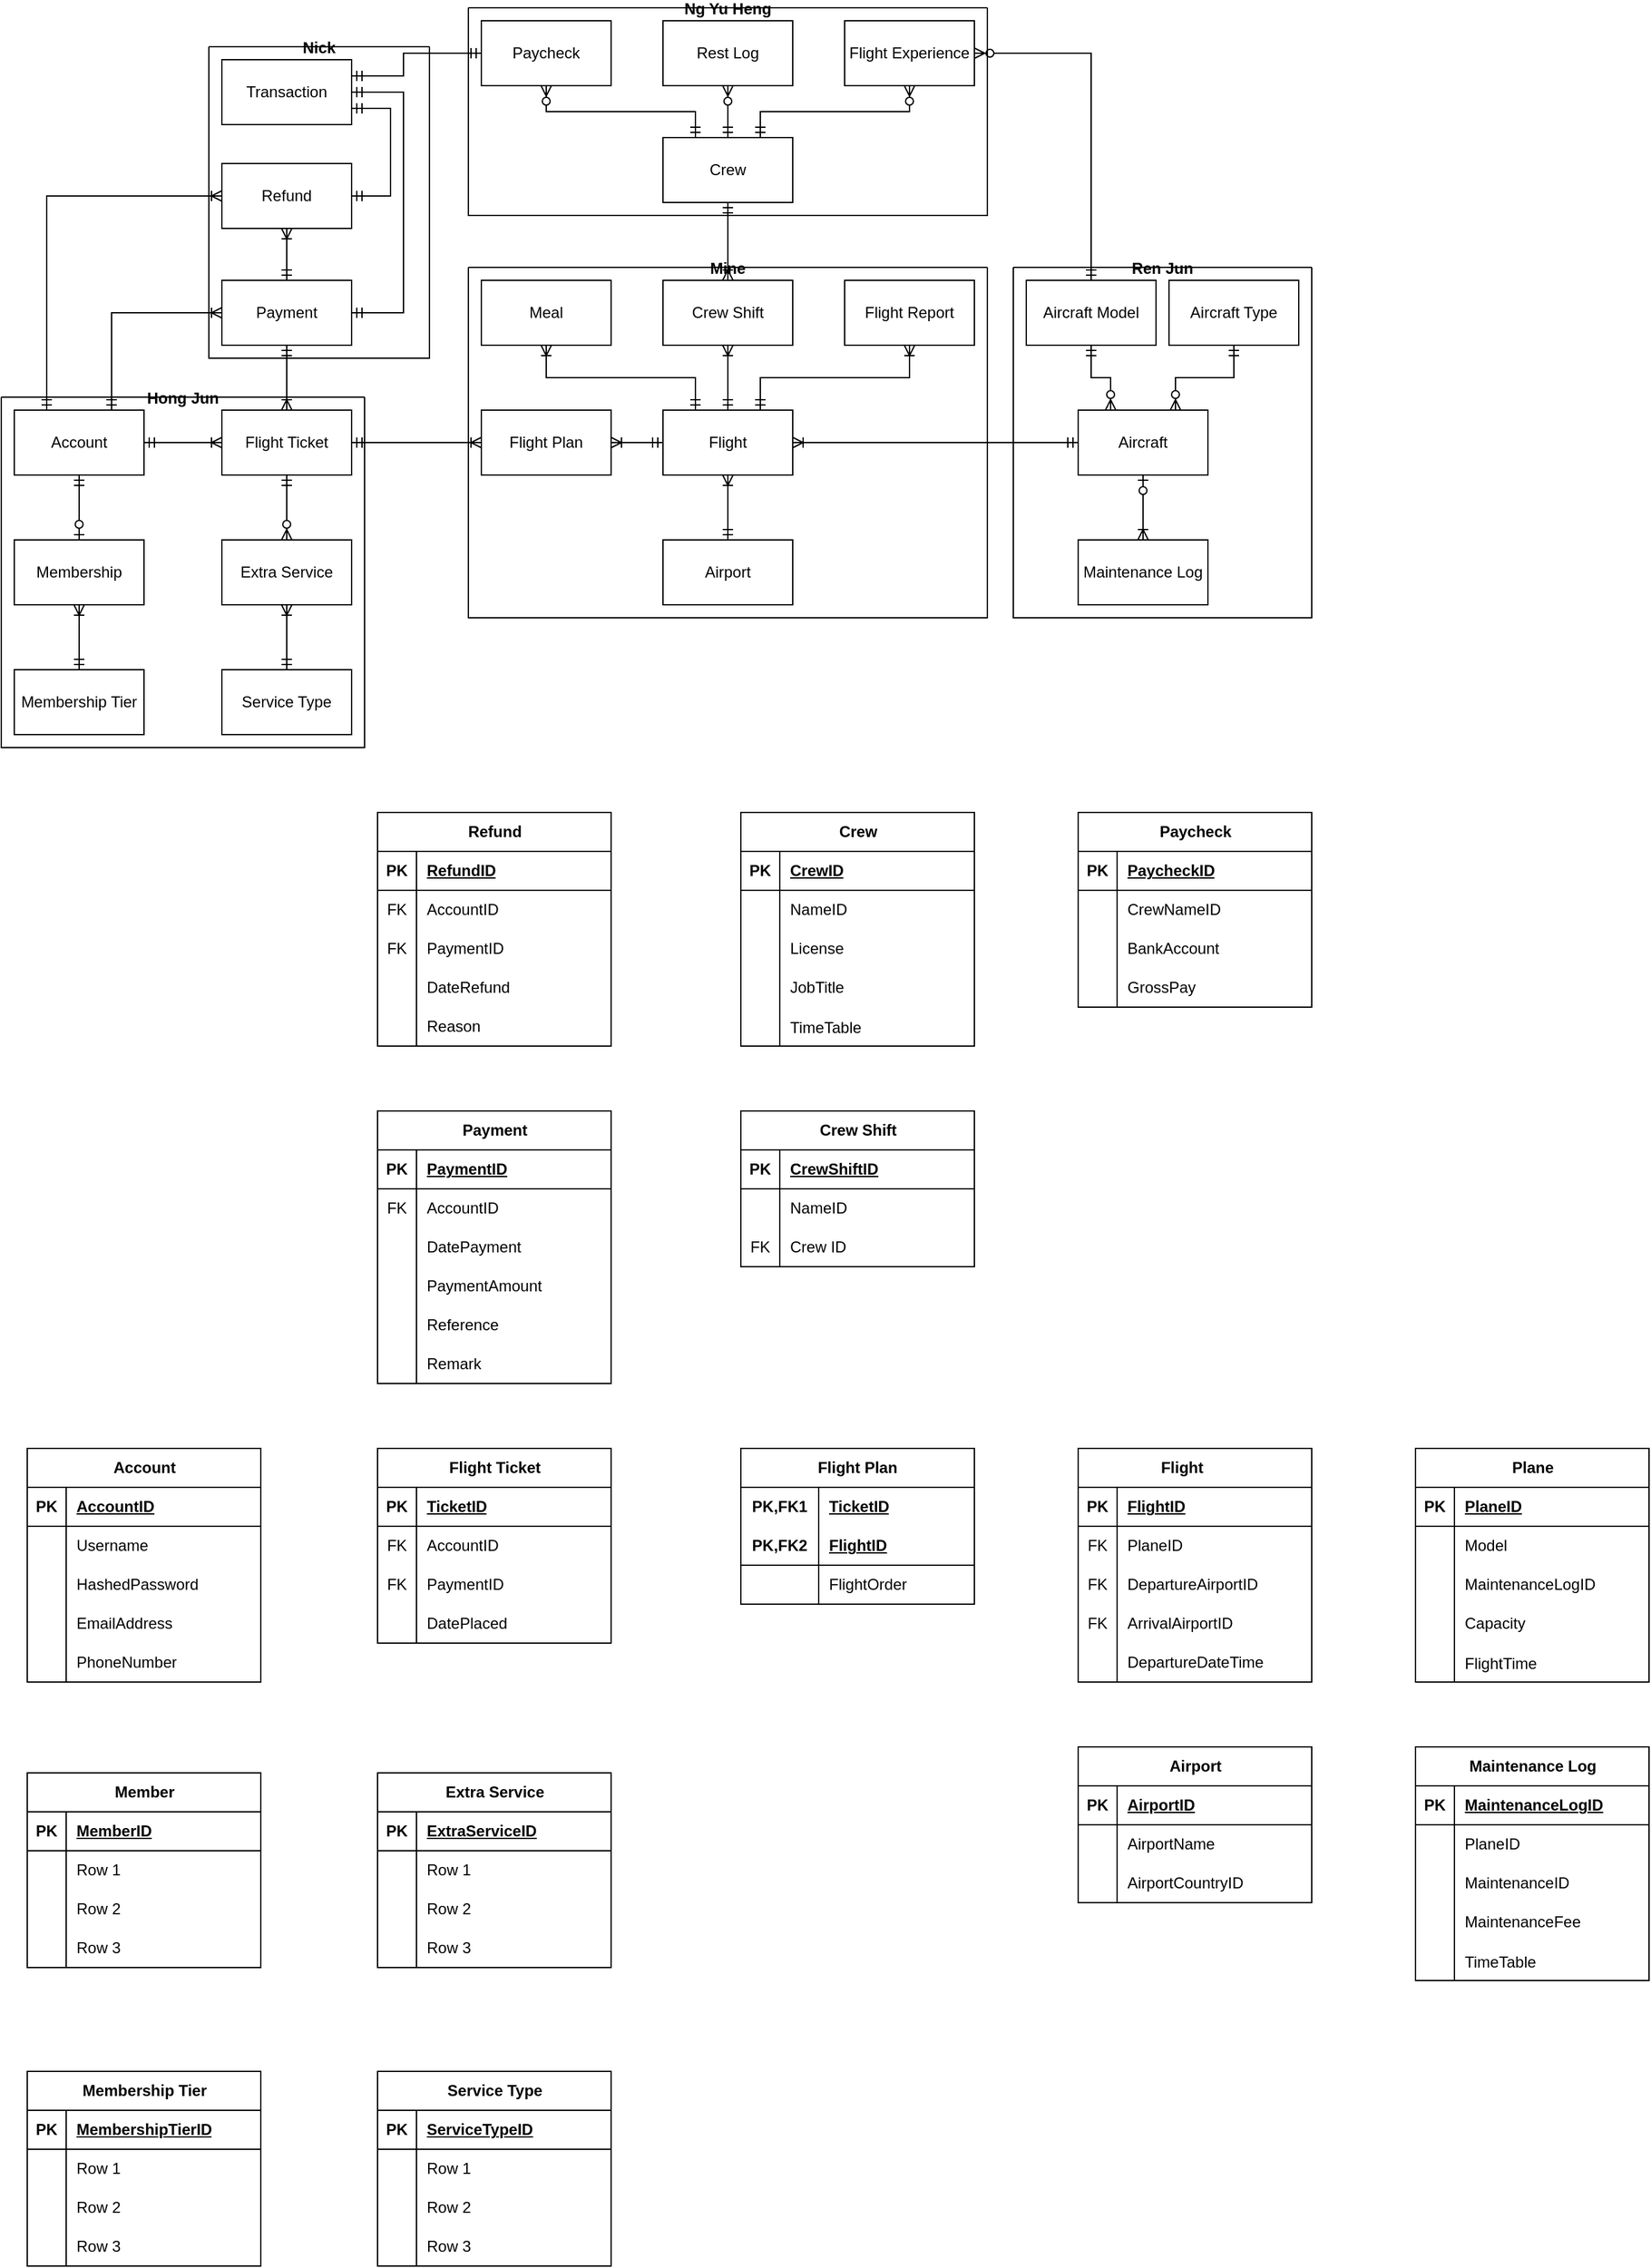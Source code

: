 <mxfile version="24.0.7" type="github">
  <diagram name="Page-1" id="Q6DCgMfbbjko9ryPCdgc">
    <mxGraphModel dx="2090" dy="917" grid="1" gridSize="10" guides="1" tooltips="1" connect="1" arrows="1" fold="1" page="1" pageScale="1" pageWidth="200" pageHeight="180" math="0" shadow="0">
      <root>
        <mxCell id="0" />
        <mxCell id="1" parent="0" />
        <mxCell id="ldXuJXTAYZPSGwwQhtUx-40" value="Account" style="shape=table;startSize=30;container=1;collapsible=1;childLayout=tableLayout;fixedRows=1;rowLines=0;fontStyle=1;align=center;resizeLast=1;html=1;" parent="1" vertex="1">
          <mxGeometry x="-710" y="800" width="180" height="180" as="geometry" />
        </mxCell>
        <mxCell id="ldXuJXTAYZPSGwwQhtUx-41" value="" style="shape=tableRow;horizontal=0;startSize=0;swimlaneHead=0;swimlaneBody=0;fillColor=none;collapsible=0;dropTarget=0;points=[[0,0.5],[1,0.5]];portConstraint=eastwest;top=0;left=0;right=0;bottom=1;" parent="ldXuJXTAYZPSGwwQhtUx-40" vertex="1">
          <mxGeometry y="30" width="180" height="30" as="geometry" />
        </mxCell>
        <mxCell id="ldXuJXTAYZPSGwwQhtUx-42" value="PK" style="shape=partialRectangle;connectable=0;fillColor=none;top=0;left=0;bottom=0;right=0;fontStyle=1;overflow=hidden;whiteSpace=wrap;html=1;" parent="ldXuJXTAYZPSGwwQhtUx-41" vertex="1">
          <mxGeometry width="30" height="30" as="geometry">
            <mxRectangle width="30" height="30" as="alternateBounds" />
          </mxGeometry>
        </mxCell>
        <mxCell id="ldXuJXTAYZPSGwwQhtUx-43" value="AccountID" style="shape=partialRectangle;connectable=0;fillColor=none;top=0;left=0;bottom=0;right=0;align=left;spacingLeft=6;fontStyle=5;overflow=hidden;whiteSpace=wrap;html=1;" parent="ldXuJXTAYZPSGwwQhtUx-41" vertex="1">
          <mxGeometry x="30" width="150" height="30" as="geometry">
            <mxRectangle width="150" height="30" as="alternateBounds" />
          </mxGeometry>
        </mxCell>
        <mxCell id="ldXuJXTAYZPSGwwQhtUx-44" value="" style="shape=tableRow;horizontal=0;startSize=0;swimlaneHead=0;swimlaneBody=0;fillColor=none;collapsible=0;dropTarget=0;points=[[0,0.5],[1,0.5]];portConstraint=eastwest;top=0;left=0;right=0;bottom=0;" parent="ldXuJXTAYZPSGwwQhtUx-40" vertex="1">
          <mxGeometry y="60" width="180" height="30" as="geometry" />
        </mxCell>
        <mxCell id="ldXuJXTAYZPSGwwQhtUx-45" value="" style="shape=partialRectangle;connectable=0;fillColor=none;top=0;left=0;bottom=0;right=0;editable=1;overflow=hidden;whiteSpace=wrap;html=1;" parent="ldXuJXTAYZPSGwwQhtUx-44" vertex="1">
          <mxGeometry width="30" height="30" as="geometry">
            <mxRectangle width="30" height="30" as="alternateBounds" />
          </mxGeometry>
        </mxCell>
        <mxCell id="ldXuJXTAYZPSGwwQhtUx-46" value="Username" style="shape=partialRectangle;connectable=0;fillColor=none;top=0;left=0;bottom=0;right=0;align=left;spacingLeft=6;overflow=hidden;whiteSpace=wrap;html=1;" parent="ldXuJXTAYZPSGwwQhtUx-44" vertex="1">
          <mxGeometry x="30" width="150" height="30" as="geometry">
            <mxRectangle width="150" height="30" as="alternateBounds" />
          </mxGeometry>
        </mxCell>
        <mxCell id="ldXuJXTAYZPSGwwQhtUx-47" value="" style="shape=tableRow;horizontal=0;startSize=0;swimlaneHead=0;swimlaneBody=0;fillColor=none;collapsible=0;dropTarget=0;points=[[0,0.5],[1,0.5]];portConstraint=eastwest;top=0;left=0;right=0;bottom=0;" parent="ldXuJXTAYZPSGwwQhtUx-40" vertex="1">
          <mxGeometry y="90" width="180" height="30" as="geometry" />
        </mxCell>
        <mxCell id="ldXuJXTAYZPSGwwQhtUx-48" value="" style="shape=partialRectangle;connectable=0;fillColor=none;top=0;left=0;bottom=0;right=0;editable=1;overflow=hidden;whiteSpace=wrap;html=1;" parent="ldXuJXTAYZPSGwwQhtUx-47" vertex="1">
          <mxGeometry width="30" height="30" as="geometry">
            <mxRectangle width="30" height="30" as="alternateBounds" />
          </mxGeometry>
        </mxCell>
        <mxCell id="ldXuJXTAYZPSGwwQhtUx-49" value="HashedPassword" style="shape=partialRectangle;connectable=0;fillColor=none;top=0;left=0;bottom=0;right=0;align=left;spacingLeft=6;overflow=hidden;whiteSpace=wrap;html=1;" parent="ldXuJXTAYZPSGwwQhtUx-47" vertex="1">
          <mxGeometry x="30" width="150" height="30" as="geometry">
            <mxRectangle width="150" height="30" as="alternateBounds" />
          </mxGeometry>
        </mxCell>
        <mxCell id="ldXuJXTAYZPSGwwQhtUx-50" value="" style="shape=tableRow;horizontal=0;startSize=0;swimlaneHead=0;swimlaneBody=0;fillColor=none;collapsible=0;dropTarget=0;points=[[0,0.5],[1,0.5]];portConstraint=eastwest;top=0;left=0;right=0;bottom=0;" parent="ldXuJXTAYZPSGwwQhtUx-40" vertex="1">
          <mxGeometry y="120" width="180" height="30" as="geometry" />
        </mxCell>
        <mxCell id="ldXuJXTAYZPSGwwQhtUx-51" value="" style="shape=partialRectangle;connectable=0;fillColor=none;top=0;left=0;bottom=0;right=0;editable=1;overflow=hidden;whiteSpace=wrap;html=1;" parent="ldXuJXTAYZPSGwwQhtUx-50" vertex="1">
          <mxGeometry width="30" height="30" as="geometry">
            <mxRectangle width="30" height="30" as="alternateBounds" />
          </mxGeometry>
        </mxCell>
        <mxCell id="ldXuJXTAYZPSGwwQhtUx-52" value="EmailAddress" style="shape=partialRectangle;connectable=0;fillColor=none;top=0;left=0;bottom=0;right=0;align=left;spacingLeft=6;overflow=hidden;whiteSpace=wrap;html=1;" parent="ldXuJXTAYZPSGwwQhtUx-50" vertex="1">
          <mxGeometry x="30" width="150" height="30" as="geometry">
            <mxRectangle width="150" height="30" as="alternateBounds" />
          </mxGeometry>
        </mxCell>
        <mxCell id="ldXuJXTAYZPSGwwQhtUx-53" style="shape=tableRow;horizontal=0;startSize=0;swimlaneHead=0;swimlaneBody=0;fillColor=none;collapsible=0;dropTarget=0;points=[[0,0.5],[1,0.5]];portConstraint=eastwest;top=0;left=0;right=0;bottom=0;" parent="ldXuJXTAYZPSGwwQhtUx-40" vertex="1">
          <mxGeometry y="150" width="180" height="30" as="geometry" />
        </mxCell>
        <mxCell id="ldXuJXTAYZPSGwwQhtUx-54" style="shape=partialRectangle;connectable=0;fillColor=none;top=0;left=0;bottom=0;right=0;editable=1;overflow=hidden;whiteSpace=wrap;html=1;" parent="ldXuJXTAYZPSGwwQhtUx-53" vertex="1">
          <mxGeometry width="30" height="30" as="geometry">
            <mxRectangle width="30" height="30" as="alternateBounds" />
          </mxGeometry>
        </mxCell>
        <mxCell id="ldXuJXTAYZPSGwwQhtUx-55" value="PhoneNumber" style="shape=partialRectangle;connectable=0;fillColor=none;top=0;left=0;bottom=0;right=0;align=left;spacingLeft=6;overflow=hidden;whiteSpace=wrap;html=1;" parent="ldXuJXTAYZPSGwwQhtUx-53" vertex="1">
          <mxGeometry x="30" width="150" height="30" as="geometry">
            <mxRectangle width="150" height="30" as="alternateBounds" />
          </mxGeometry>
        </mxCell>
        <mxCell id="ldXuJXTAYZPSGwwQhtUx-59" value="Flight Ticket" style="shape=table;startSize=30;container=1;collapsible=1;childLayout=tableLayout;fixedRows=1;rowLines=0;fontStyle=1;align=center;resizeLast=1;html=1;" parent="1" vertex="1">
          <mxGeometry x="-440" y="800" width="180" height="150" as="geometry" />
        </mxCell>
        <mxCell id="ldXuJXTAYZPSGwwQhtUx-60" value="" style="shape=tableRow;horizontal=0;startSize=0;swimlaneHead=0;swimlaneBody=0;fillColor=none;collapsible=0;dropTarget=0;points=[[0,0.5],[1,0.5]];portConstraint=eastwest;top=0;left=0;right=0;bottom=1;" parent="ldXuJXTAYZPSGwwQhtUx-59" vertex="1">
          <mxGeometry y="30" width="180" height="30" as="geometry" />
        </mxCell>
        <mxCell id="ldXuJXTAYZPSGwwQhtUx-61" value="PK" style="shape=partialRectangle;connectable=0;fillColor=none;top=0;left=0;bottom=0;right=0;fontStyle=1;overflow=hidden;whiteSpace=wrap;html=1;" parent="ldXuJXTAYZPSGwwQhtUx-60" vertex="1">
          <mxGeometry width="30" height="30" as="geometry">
            <mxRectangle width="30" height="30" as="alternateBounds" />
          </mxGeometry>
        </mxCell>
        <mxCell id="ldXuJXTAYZPSGwwQhtUx-62" value="TicketID" style="shape=partialRectangle;connectable=0;fillColor=none;top=0;left=0;bottom=0;right=0;align=left;spacingLeft=6;fontStyle=5;overflow=hidden;whiteSpace=wrap;html=1;" parent="ldXuJXTAYZPSGwwQhtUx-60" vertex="1">
          <mxGeometry x="30" width="150" height="30" as="geometry">
            <mxRectangle width="150" height="30" as="alternateBounds" />
          </mxGeometry>
        </mxCell>
        <mxCell id="ldXuJXTAYZPSGwwQhtUx-72" value="" style="shape=tableRow;horizontal=0;startSize=0;swimlaneHead=0;swimlaneBody=0;fillColor=none;collapsible=0;dropTarget=0;points=[[0,0.5],[1,0.5]];portConstraint=eastwest;top=0;left=0;right=0;bottom=0;" parent="ldXuJXTAYZPSGwwQhtUx-59" vertex="1">
          <mxGeometry y="60" width="180" height="30" as="geometry" />
        </mxCell>
        <mxCell id="ldXuJXTAYZPSGwwQhtUx-73" value="FK" style="shape=partialRectangle;connectable=0;fillColor=none;top=0;left=0;bottom=0;right=0;fontStyle=0;overflow=hidden;whiteSpace=wrap;html=1;" parent="ldXuJXTAYZPSGwwQhtUx-72" vertex="1">
          <mxGeometry width="30" height="30" as="geometry">
            <mxRectangle width="30" height="30" as="alternateBounds" />
          </mxGeometry>
        </mxCell>
        <mxCell id="ldXuJXTAYZPSGwwQhtUx-74" value="AccountID" style="shape=partialRectangle;connectable=0;fillColor=none;top=0;left=0;bottom=0;right=0;align=left;spacingLeft=6;fontStyle=0;overflow=hidden;whiteSpace=wrap;html=1;" parent="ldXuJXTAYZPSGwwQhtUx-72" vertex="1">
          <mxGeometry x="30" width="150" height="30" as="geometry">
            <mxRectangle width="150" height="30" as="alternateBounds" />
          </mxGeometry>
        </mxCell>
        <mxCell id="ldXuJXTAYZPSGwwQhtUx-114" value="" style="shape=tableRow;horizontal=0;startSize=0;swimlaneHead=0;swimlaneBody=0;fillColor=none;collapsible=0;dropTarget=0;points=[[0,0.5],[1,0.5]];portConstraint=eastwest;top=0;left=0;right=0;bottom=0;" parent="ldXuJXTAYZPSGwwQhtUx-59" vertex="1">
          <mxGeometry y="90" width="180" height="30" as="geometry" />
        </mxCell>
        <mxCell id="ldXuJXTAYZPSGwwQhtUx-115" value="FK" style="shape=partialRectangle;connectable=0;fillColor=none;top=0;left=0;bottom=0;right=0;fontStyle=0;overflow=hidden;whiteSpace=wrap;html=1;" parent="ldXuJXTAYZPSGwwQhtUx-114" vertex="1">
          <mxGeometry width="30" height="30" as="geometry">
            <mxRectangle width="30" height="30" as="alternateBounds" />
          </mxGeometry>
        </mxCell>
        <mxCell id="ldXuJXTAYZPSGwwQhtUx-116" value="PaymentID" style="shape=partialRectangle;connectable=0;fillColor=none;top=0;left=0;bottom=0;right=0;align=left;spacingLeft=6;fontStyle=0;overflow=hidden;whiteSpace=wrap;html=1;" parent="ldXuJXTAYZPSGwwQhtUx-114" vertex="1">
          <mxGeometry x="30" width="150" height="30" as="geometry">
            <mxRectangle width="150" height="30" as="alternateBounds" />
          </mxGeometry>
        </mxCell>
        <mxCell id="ldXuJXTAYZPSGwwQhtUx-66" value="" style="shape=tableRow;horizontal=0;startSize=0;swimlaneHead=0;swimlaneBody=0;fillColor=none;collapsible=0;dropTarget=0;points=[[0,0.5],[1,0.5]];portConstraint=eastwest;top=0;left=0;right=0;bottom=0;" parent="ldXuJXTAYZPSGwwQhtUx-59" vertex="1">
          <mxGeometry y="120" width="180" height="30" as="geometry" />
        </mxCell>
        <mxCell id="ldXuJXTAYZPSGwwQhtUx-67" value="" style="shape=partialRectangle;connectable=0;fillColor=none;top=0;left=0;bottom=0;right=0;editable=1;overflow=hidden;whiteSpace=wrap;html=1;" parent="ldXuJXTAYZPSGwwQhtUx-66" vertex="1">
          <mxGeometry width="30" height="30" as="geometry">
            <mxRectangle width="30" height="30" as="alternateBounds" />
          </mxGeometry>
        </mxCell>
        <mxCell id="ldXuJXTAYZPSGwwQhtUx-68" value="DatePlaced" style="shape=partialRectangle;connectable=0;fillColor=none;top=0;left=0;bottom=0;right=0;align=left;spacingLeft=6;overflow=hidden;whiteSpace=wrap;html=1;" parent="ldXuJXTAYZPSGwwQhtUx-66" vertex="1">
          <mxGeometry x="30" width="150" height="30" as="geometry">
            <mxRectangle width="150" height="30" as="alternateBounds" />
          </mxGeometry>
        </mxCell>
        <mxCell id="ldXuJXTAYZPSGwwQhtUx-76" value="Payment" style="shape=table;startSize=30;container=1;collapsible=1;childLayout=tableLayout;fixedRows=1;rowLines=0;fontStyle=1;align=center;resizeLast=1;html=1;" parent="1" vertex="1">
          <mxGeometry x="-440" y="540" width="180" height="210" as="geometry" />
        </mxCell>
        <mxCell id="ldXuJXTAYZPSGwwQhtUx-77" value="" style="shape=tableRow;horizontal=0;startSize=0;swimlaneHead=0;swimlaneBody=0;fillColor=none;collapsible=0;dropTarget=0;points=[[0,0.5],[1,0.5]];portConstraint=eastwest;top=0;left=0;right=0;bottom=1;" parent="ldXuJXTAYZPSGwwQhtUx-76" vertex="1">
          <mxGeometry y="30" width="180" height="30" as="geometry" />
        </mxCell>
        <mxCell id="ldXuJXTAYZPSGwwQhtUx-78" value="PK" style="shape=partialRectangle;connectable=0;fillColor=none;top=0;left=0;bottom=0;right=0;fontStyle=1;overflow=hidden;whiteSpace=wrap;html=1;" parent="ldXuJXTAYZPSGwwQhtUx-77" vertex="1">
          <mxGeometry width="30" height="30" as="geometry">
            <mxRectangle width="30" height="30" as="alternateBounds" />
          </mxGeometry>
        </mxCell>
        <mxCell id="ldXuJXTAYZPSGwwQhtUx-79" value="PaymentID" style="shape=partialRectangle;connectable=0;fillColor=none;top=0;left=0;bottom=0;right=0;align=left;spacingLeft=6;fontStyle=5;overflow=hidden;whiteSpace=wrap;html=1;" parent="ldXuJXTAYZPSGwwQhtUx-77" vertex="1">
          <mxGeometry x="30" width="150" height="30" as="geometry">
            <mxRectangle width="150" height="30" as="alternateBounds" />
          </mxGeometry>
        </mxCell>
        <mxCell id="ldXuJXTAYZPSGwwQhtUx-111" value="" style="shape=tableRow;horizontal=0;startSize=0;swimlaneHead=0;swimlaneBody=0;fillColor=none;collapsible=0;dropTarget=0;points=[[0,0.5],[1,0.5]];portConstraint=eastwest;top=0;left=0;right=0;bottom=0;" parent="ldXuJXTAYZPSGwwQhtUx-76" vertex="1">
          <mxGeometry y="60" width="180" height="30" as="geometry" />
        </mxCell>
        <mxCell id="ldXuJXTAYZPSGwwQhtUx-112" value="FK" style="shape=partialRectangle;connectable=0;fillColor=none;top=0;left=0;bottom=0;right=0;fontStyle=0;overflow=hidden;whiteSpace=wrap;html=1;" parent="ldXuJXTAYZPSGwwQhtUx-111" vertex="1">
          <mxGeometry width="30" height="30" as="geometry">
            <mxRectangle width="30" height="30" as="alternateBounds" />
          </mxGeometry>
        </mxCell>
        <mxCell id="ldXuJXTAYZPSGwwQhtUx-113" value="AccountID" style="shape=partialRectangle;connectable=0;fillColor=none;top=0;left=0;bottom=0;right=0;align=left;spacingLeft=6;fontStyle=0;overflow=hidden;whiteSpace=wrap;html=1;" parent="ldXuJXTAYZPSGwwQhtUx-111" vertex="1">
          <mxGeometry x="30" width="150" height="30" as="geometry">
            <mxRectangle width="150" height="30" as="alternateBounds" />
          </mxGeometry>
        </mxCell>
        <mxCell id="ldXuJXTAYZPSGwwQhtUx-80" value="" style="shape=tableRow;horizontal=0;startSize=0;swimlaneHead=0;swimlaneBody=0;fillColor=none;collapsible=0;dropTarget=0;points=[[0,0.5],[1,0.5]];portConstraint=eastwest;top=0;left=0;right=0;bottom=0;" parent="ldXuJXTAYZPSGwwQhtUx-76" vertex="1">
          <mxGeometry y="90" width="180" height="30" as="geometry" />
        </mxCell>
        <mxCell id="ldXuJXTAYZPSGwwQhtUx-81" value="" style="shape=partialRectangle;connectable=0;fillColor=none;top=0;left=0;bottom=0;right=0;editable=1;overflow=hidden;whiteSpace=wrap;html=1;" parent="ldXuJXTAYZPSGwwQhtUx-80" vertex="1">
          <mxGeometry width="30" height="30" as="geometry">
            <mxRectangle width="30" height="30" as="alternateBounds" />
          </mxGeometry>
        </mxCell>
        <mxCell id="ldXuJXTAYZPSGwwQhtUx-82" value="DatePayment" style="shape=partialRectangle;connectable=0;fillColor=none;top=0;left=0;bottom=0;right=0;align=left;spacingLeft=6;overflow=hidden;whiteSpace=wrap;html=1;" parent="ldXuJXTAYZPSGwwQhtUx-80" vertex="1">
          <mxGeometry x="30" width="150" height="30" as="geometry">
            <mxRectangle width="150" height="30" as="alternateBounds" />
          </mxGeometry>
        </mxCell>
        <mxCell id="ldXuJXTAYZPSGwwQhtUx-83" value="" style="shape=tableRow;horizontal=0;startSize=0;swimlaneHead=0;swimlaneBody=0;fillColor=none;collapsible=0;dropTarget=0;points=[[0,0.5],[1,0.5]];portConstraint=eastwest;top=0;left=0;right=0;bottom=0;" parent="ldXuJXTAYZPSGwwQhtUx-76" vertex="1">
          <mxGeometry y="120" width="180" height="30" as="geometry" />
        </mxCell>
        <mxCell id="ldXuJXTAYZPSGwwQhtUx-84" value="" style="shape=partialRectangle;connectable=0;fillColor=none;top=0;left=0;bottom=0;right=0;editable=1;overflow=hidden;whiteSpace=wrap;html=1;" parent="ldXuJXTAYZPSGwwQhtUx-83" vertex="1">
          <mxGeometry width="30" height="30" as="geometry">
            <mxRectangle width="30" height="30" as="alternateBounds" />
          </mxGeometry>
        </mxCell>
        <mxCell id="ldXuJXTAYZPSGwwQhtUx-85" value="PaymentAmount" style="shape=partialRectangle;connectable=0;fillColor=none;top=0;left=0;bottom=0;right=0;align=left;spacingLeft=6;overflow=hidden;whiteSpace=wrap;html=1;" parent="ldXuJXTAYZPSGwwQhtUx-83" vertex="1">
          <mxGeometry x="30" width="150" height="30" as="geometry">
            <mxRectangle width="150" height="30" as="alternateBounds" />
          </mxGeometry>
        </mxCell>
        <mxCell id="ldXuJXTAYZPSGwwQhtUx-117" style="shape=tableRow;horizontal=0;startSize=0;swimlaneHead=0;swimlaneBody=0;fillColor=none;collapsible=0;dropTarget=0;points=[[0,0.5],[1,0.5]];portConstraint=eastwest;top=0;left=0;right=0;bottom=0;" parent="ldXuJXTAYZPSGwwQhtUx-76" vertex="1">
          <mxGeometry y="150" width="180" height="30" as="geometry" />
        </mxCell>
        <mxCell id="ldXuJXTAYZPSGwwQhtUx-118" style="shape=partialRectangle;connectable=0;fillColor=none;top=0;left=0;bottom=0;right=0;editable=1;overflow=hidden;whiteSpace=wrap;html=1;" parent="ldXuJXTAYZPSGwwQhtUx-117" vertex="1">
          <mxGeometry width="30" height="30" as="geometry">
            <mxRectangle width="30" height="30" as="alternateBounds" />
          </mxGeometry>
        </mxCell>
        <mxCell id="ldXuJXTAYZPSGwwQhtUx-119" value="Reference" style="shape=partialRectangle;connectable=0;fillColor=none;top=0;left=0;bottom=0;right=0;align=left;spacingLeft=6;overflow=hidden;whiteSpace=wrap;html=1;" parent="ldXuJXTAYZPSGwwQhtUx-117" vertex="1">
          <mxGeometry x="30" width="150" height="30" as="geometry">
            <mxRectangle width="150" height="30" as="alternateBounds" />
          </mxGeometry>
        </mxCell>
        <mxCell id="ldXuJXTAYZPSGwwQhtUx-86" value="" style="shape=tableRow;horizontal=0;startSize=0;swimlaneHead=0;swimlaneBody=0;fillColor=none;collapsible=0;dropTarget=0;points=[[0,0.5],[1,0.5]];portConstraint=eastwest;top=0;left=0;right=0;bottom=0;" parent="ldXuJXTAYZPSGwwQhtUx-76" vertex="1">
          <mxGeometry y="180" width="180" height="30" as="geometry" />
        </mxCell>
        <mxCell id="ldXuJXTAYZPSGwwQhtUx-87" value="" style="shape=partialRectangle;connectable=0;fillColor=none;top=0;left=0;bottom=0;right=0;editable=1;overflow=hidden;whiteSpace=wrap;html=1;" parent="ldXuJXTAYZPSGwwQhtUx-86" vertex="1">
          <mxGeometry width="30" height="30" as="geometry">
            <mxRectangle width="30" height="30" as="alternateBounds" />
          </mxGeometry>
        </mxCell>
        <mxCell id="ldXuJXTAYZPSGwwQhtUx-88" value="Remark" style="shape=partialRectangle;connectable=0;fillColor=none;top=0;left=0;bottom=0;right=0;align=left;spacingLeft=6;overflow=hidden;whiteSpace=wrap;html=1;" parent="ldXuJXTAYZPSGwwQhtUx-86" vertex="1">
          <mxGeometry x="30" width="150" height="30" as="geometry">
            <mxRectangle width="150" height="30" as="alternateBounds" />
          </mxGeometry>
        </mxCell>
        <mxCell id="ldXuJXTAYZPSGwwQhtUx-89" value="Refund" style="shape=table;startSize=30;container=1;collapsible=1;childLayout=tableLayout;fixedRows=1;rowLines=0;fontStyle=1;align=center;resizeLast=1;html=1;" parent="1" vertex="1">
          <mxGeometry x="-440" y="310" width="180" height="180" as="geometry" />
        </mxCell>
        <mxCell id="ldXuJXTAYZPSGwwQhtUx-90" value="" style="shape=tableRow;horizontal=0;startSize=0;swimlaneHead=0;swimlaneBody=0;fillColor=none;collapsible=0;dropTarget=0;points=[[0,0.5],[1,0.5]];portConstraint=eastwest;top=0;left=0;right=0;bottom=1;" parent="ldXuJXTAYZPSGwwQhtUx-89" vertex="1">
          <mxGeometry y="30" width="180" height="30" as="geometry" />
        </mxCell>
        <mxCell id="ldXuJXTAYZPSGwwQhtUx-91" value="PK" style="shape=partialRectangle;connectable=0;fillColor=none;top=0;left=0;bottom=0;right=0;fontStyle=1;overflow=hidden;whiteSpace=wrap;html=1;" parent="ldXuJXTAYZPSGwwQhtUx-90" vertex="1">
          <mxGeometry width="30" height="30" as="geometry">
            <mxRectangle width="30" height="30" as="alternateBounds" />
          </mxGeometry>
        </mxCell>
        <mxCell id="ldXuJXTAYZPSGwwQhtUx-92" value="RefundID" style="shape=partialRectangle;connectable=0;fillColor=none;top=0;left=0;bottom=0;right=0;align=left;spacingLeft=6;fontStyle=5;overflow=hidden;whiteSpace=wrap;html=1;" parent="ldXuJXTAYZPSGwwQhtUx-90" vertex="1">
          <mxGeometry x="30" width="150" height="30" as="geometry">
            <mxRectangle width="150" height="30" as="alternateBounds" />
          </mxGeometry>
        </mxCell>
        <mxCell id="ldXuJXTAYZPSGwwQhtUx-103" value="" style="shape=tableRow;horizontal=0;startSize=0;swimlaneHead=0;swimlaneBody=0;fillColor=none;collapsible=0;dropTarget=0;points=[[0,0.5],[1,0.5]];portConstraint=eastwest;top=0;left=0;right=0;bottom=0;" parent="ldXuJXTAYZPSGwwQhtUx-89" vertex="1">
          <mxGeometry y="60" width="180" height="30" as="geometry" />
        </mxCell>
        <mxCell id="ldXuJXTAYZPSGwwQhtUx-104" value="FK" style="shape=partialRectangle;connectable=0;fillColor=none;top=0;left=0;bottom=0;right=0;fontStyle=0;overflow=hidden;whiteSpace=wrap;html=1;" parent="ldXuJXTAYZPSGwwQhtUx-103" vertex="1">
          <mxGeometry width="30" height="30" as="geometry">
            <mxRectangle width="30" height="30" as="alternateBounds" />
          </mxGeometry>
        </mxCell>
        <mxCell id="ldXuJXTAYZPSGwwQhtUx-105" value="AccountID" style="shape=partialRectangle;connectable=0;fillColor=none;top=0;left=0;bottom=0;right=0;align=left;spacingLeft=6;fontStyle=0;overflow=hidden;whiteSpace=wrap;html=1;" parent="ldXuJXTAYZPSGwwQhtUx-103" vertex="1">
          <mxGeometry x="30" width="150" height="30" as="geometry">
            <mxRectangle width="150" height="30" as="alternateBounds" />
          </mxGeometry>
        </mxCell>
        <mxCell id="ldXuJXTAYZPSGwwQhtUx-107" value="" style="shape=tableRow;horizontal=0;startSize=0;swimlaneHead=0;swimlaneBody=0;fillColor=none;collapsible=0;dropTarget=0;points=[[0,0.5],[1,0.5]];portConstraint=eastwest;top=0;left=0;right=0;bottom=0;" parent="ldXuJXTAYZPSGwwQhtUx-89" vertex="1">
          <mxGeometry y="90" width="180" height="30" as="geometry" />
        </mxCell>
        <mxCell id="ldXuJXTAYZPSGwwQhtUx-108" value="FK" style="shape=partialRectangle;connectable=0;fillColor=none;top=0;left=0;bottom=0;right=0;fontStyle=0;overflow=hidden;whiteSpace=wrap;html=1;" parent="ldXuJXTAYZPSGwwQhtUx-107" vertex="1">
          <mxGeometry width="30" height="30" as="geometry">
            <mxRectangle width="30" height="30" as="alternateBounds" />
          </mxGeometry>
        </mxCell>
        <mxCell id="ldXuJXTAYZPSGwwQhtUx-109" value="PaymentID" style="shape=partialRectangle;connectable=0;fillColor=none;top=0;left=0;bottom=0;right=0;align=left;spacingLeft=6;fontStyle=0;overflow=hidden;whiteSpace=wrap;html=1;" parent="ldXuJXTAYZPSGwwQhtUx-107" vertex="1">
          <mxGeometry x="30" width="150" height="30" as="geometry">
            <mxRectangle width="150" height="30" as="alternateBounds" />
          </mxGeometry>
        </mxCell>
        <mxCell id="ldXuJXTAYZPSGwwQhtUx-93" value="" style="shape=tableRow;horizontal=0;startSize=0;swimlaneHead=0;swimlaneBody=0;fillColor=none;collapsible=0;dropTarget=0;points=[[0,0.5],[1,0.5]];portConstraint=eastwest;top=0;left=0;right=0;bottom=0;" parent="ldXuJXTAYZPSGwwQhtUx-89" vertex="1">
          <mxGeometry y="120" width="180" height="30" as="geometry" />
        </mxCell>
        <mxCell id="ldXuJXTAYZPSGwwQhtUx-94" value="" style="shape=partialRectangle;connectable=0;fillColor=none;top=0;left=0;bottom=0;right=0;editable=1;overflow=hidden;whiteSpace=wrap;html=1;" parent="ldXuJXTAYZPSGwwQhtUx-93" vertex="1">
          <mxGeometry width="30" height="30" as="geometry">
            <mxRectangle width="30" height="30" as="alternateBounds" />
          </mxGeometry>
        </mxCell>
        <mxCell id="ldXuJXTAYZPSGwwQhtUx-95" value="DateRefund" style="shape=partialRectangle;connectable=0;fillColor=none;top=0;left=0;bottom=0;right=0;align=left;spacingLeft=6;overflow=hidden;whiteSpace=wrap;html=1;" parent="ldXuJXTAYZPSGwwQhtUx-93" vertex="1">
          <mxGeometry x="30" width="150" height="30" as="geometry">
            <mxRectangle width="150" height="30" as="alternateBounds" />
          </mxGeometry>
        </mxCell>
        <mxCell id="ldXuJXTAYZPSGwwQhtUx-96" value="" style="shape=tableRow;horizontal=0;startSize=0;swimlaneHead=0;swimlaneBody=0;fillColor=none;collapsible=0;dropTarget=0;points=[[0,0.5],[1,0.5]];portConstraint=eastwest;top=0;left=0;right=0;bottom=0;" parent="ldXuJXTAYZPSGwwQhtUx-89" vertex="1">
          <mxGeometry y="150" width="180" height="30" as="geometry" />
        </mxCell>
        <mxCell id="ldXuJXTAYZPSGwwQhtUx-97" value="" style="shape=partialRectangle;connectable=0;fillColor=none;top=0;left=0;bottom=0;right=0;editable=1;overflow=hidden;whiteSpace=wrap;html=1;" parent="ldXuJXTAYZPSGwwQhtUx-96" vertex="1">
          <mxGeometry width="30" height="30" as="geometry">
            <mxRectangle width="30" height="30" as="alternateBounds" />
          </mxGeometry>
        </mxCell>
        <mxCell id="ldXuJXTAYZPSGwwQhtUx-98" value="Reason" style="shape=partialRectangle;connectable=0;fillColor=none;top=0;left=0;bottom=0;right=0;align=left;spacingLeft=6;overflow=hidden;whiteSpace=wrap;html=1;" parent="ldXuJXTAYZPSGwwQhtUx-96" vertex="1">
          <mxGeometry x="30" width="150" height="30" as="geometry">
            <mxRectangle width="150" height="30" as="alternateBounds" />
          </mxGeometry>
        </mxCell>
        <mxCell id="ldXuJXTAYZPSGwwQhtUx-133" value="Flight Plan" style="shape=table;startSize=30;container=1;collapsible=1;childLayout=tableLayout;fixedRows=1;rowLines=0;fontStyle=1;align=center;resizeLast=1;html=1;whiteSpace=wrap;" parent="1" vertex="1">
          <mxGeometry x="-160" y="800" width="180" height="120" as="geometry" />
        </mxCell>
        <mxCell id="ldXuJXTAYZPSGwwQhtUx-134" value="" style="shape=tableRow;horizontal=0;startSize=0;swimlaneHead=0;swimlaneBody=0;fillColor=none;collapsible=0;dropTarget=0;points=[[0,0.5],[1,0.5]];portConstraint=eastwest;top=0;left=0;right=0;bottom=0;html=1;" parent="ldXuJXTAYZPSGwwQhtUx-133" vertex="1">
          <mxGeometry y="30" width="180" height="30" as="geometry" />
        </mxCell>
        <mxCell id="ldXuJXTAYZPSGwwQhtUx-135" value="PK,FK1" style="shape=partialRectangle;connectable=0;fillColor=none;top=0;left=0;bottom=0;right=0;fontStyle=1;overflow=hidden;html=1;whiteSpace=wrap;" parent="ldXuJXTAYZPSGwwQhtUx-134" vertex="1">
          <mxGeometry width="60.0" height="30" as="geometry">
            <mxRectangle width="60.0" height="30" as="alternateBounds" />
          </mxGeometry>
        </mxCell>
        <mxCell id="ldXuJXTAYZPSGwwQhtUx-136" value="TicketID" style="shape=partialRectangle;connectable=0;fillColor=none;top=0;left=0;bottom=0;right=0;align=left;spacingLeft=6;fontStyle=5;overflow=hidden;html=1;whiteSpace=wrap;" parent="ldXuJXTAYZPSGwwQhtUx-134" vertex="1">
          <mxGeometry x="60.0" width="120.0" height="30" as="geometry">
            <mxRectangle width="120.0" height="30" as="alternateBounds" />
          </mxGeometry>
        </mxCell>
        <mxCell id="ldXuJXTAYZPSGwwQhtUx-137" value="" style="shape=tableRow;horizontal=0;startSize=0;swimlaneHead=0;swimlaneBody=0;fillColor=none;collapsible=0;dropTarget=0;points=[[0,0.5],[1,0.5]];portConstraint=eastwest;top=0;left=0;right=0;bottom=1;html=1;" parent="ldXuJXTAYZPSGwwQhtUx-133" vertex="1">
          <mxGeometry y="60" width="180" height="30" as="geometry" />
        </mxCell>
        <mxCell id="ldXuJXTAYZPSGwwQhtUx-138" value="PK,FK2" style="shape=partialRectangle;connectable=0;fillColor=none;top=0;left=0;bottom=0;right=0;fontStyle=1;overflow=hidden;html=1;whiteSpace=wrap;" parent="ldXuJXTAYZPSGwwQhtUx-137" vertex="1">
          <mxGeometry width="60.0" height="30" as="geometry">
            <mxRectangle width="60.0" height="30" as="alternateBounds" />
          </mxGeometry>
        </mxCell>
        <mxCell id="ldXuJXTAYZPSGwwQhtUx-139" value="FlightID" style="shape=partialRectangle;connectable=0;fillColor=none;top=0;left=0;bottom=0;right=0;align=left;spacingLeft=6;fontStyle=5;overflow=hidden;html=1;whiteSpace=wrap;" parent="ldXuJXTAYZPSGwwQhtUx-137" vertex="1">
          <mxGeometry x="60.0" width="120.0" height="30" as="geometry">
            <mxRectangle width="120.0" height="30" as="alternateBounds" />
          </mxGeometry>
        </mxCell>
        <mxCell id="ldXuJXTAYZPSGwwQhtUx-143" value="" style="shape=tableRow;horizontal=0;startSize=0;swimlaneHead=0;swimlaneBody=0;fillColor=none;collapsible=0;dropTarget=0;points=[[0,0.5],[1,0.5]];portConstraint=eastwest;top=0;left=0;right=0;bottom=0;html=1;" parent="ldXuJXTAYZPSGwwQhtUx-133" vertex="1">
          <mxGeometry y="90" width="180" height="30" as="geometry" />
        </mxCell>
        <mxCell id="ldXuJXTAYZPSGwwQhtUx-144" value="" style="shape=partialRectangle;connectable=0;fillColor=none;top=0;left=0;bottom=0;right=0;editable=1;overflow=hidden;html=1;whiteSpace=wrap;" parent="ldXuJXTAYZPSGwwQhtUx-143" vertex="1">
          <mxGeometry width="60.0" height="30" as="geometry">
            <mxRectangle width="60.0" height="30" as="alternateBounds" />
          </mxGeometry>
        </mxCell>
        <mxCell id="ldXuJXTAYZPSGwwQhtUx-145" value="FlightOrder" style="shape=partialRectangle;connectable=0;fillColor=none;top=0;left=0;bottom=0;right=0;align=left;spacingLeft=6;overflow=hidden;html=1;whiteSpace=wrap;" parent="ldXuJXTAYZPSGwwQhtUx-143" vertex="1">
          <mxGeometry x="60.0" width="120.0" height="30" as="geometry">
            <mxRectangle width="120.0" height="30" as="alternateBounds" />
          </mxGeometry>
        </mxCell>
        <mxCell id="ldXuJXTAYZPSGwwQhtUx-159" value="Flight&lt;span style=&quot;white-space: pre;&quot;&gt;&#x9;&lt;/span&gt;" style="shape=table;startSize=30;container=1;collapsible=1;childLayout=tableLayout;fixedRows=1;rowLines=0;fontStyle=1;align=center;resizeLast=1;html=1;" parent="1" vertex="1">
          <mxGeometry x="100" y="800" width="180" height="180" as="geometry" />
        </mxCell>
        <mxCell id="ldXuJXTAYZPSGwwQhtUx-160" value="" style="shape=tableRow;horizontal=0;startSize=0;swimlaneHead=0;swimlaneBody=0;fillColor=none;collapsible=0;dropTarget=0;points=[[0,0.5],[1,0.5]];portConstraint=eastwest;top=0;left=0;right=0;bottom=1;" parent="ldXuJXTAYZPSGwwQhtUx-159" vertex="1">
          <mxGeometry y="30" width="180" height="30" as="geometry" />
        </mxCell>
        <mxCell id="ldXuJXTAYZPSGwwQhtUx-161" value="PK" style="shape=partialRectangle;connectable=0;fillColor=none;top=0;left=0;bottom=0;right=0;fontStyle=1;overflow=hidden;whiteSpace=wrap;html=1;" parent="ldXuJXTAYZPSGwwQhtUx-160" vertex="1">
          <mxGeometry width="30" height="30" as="geometry">
            <mxRectangle width="30" height="30" as="alternateBounds" />
          </mxGeometry>
        </mxCell>
        <mxCell id="ldXuJXTAYZPSGwwQhtUx-162" value="FlightID" style="shape=partialRectangle;connectable=0;fillColor=none;top=0;left=0;bottom=0;right=0;align=left;spacingLeft=6;fontStyle=5;overflow=hidden;whiteSpace=wrap;html=1;" parent="ldXuJXTAYZPSGwwQhtUx-160" vertex="1">
          <mxGeometry x="30" width="150" height="30" as="geometry">
            <mxRectangle width="150" height="30" as="alternateBounds" />
          </mxGeometry>
        </mxCell>
        <mxCell id="ldXuJXTAYZPSGwwQhtUx-177" value="" style="shape=tableRow;horizontal=0;startSize=0;swimlaneHead=0;swimlaneBody=0;fillColor=none;collapsible=0;dropTarget=0;points=[[0,0.5],[1,0.5]];portConstraint=eastwest;top=0;left=0;right=0;bottom=0;" parent="ldXuJXTAYZPSGwwQhtUx-159" vertex="1">
          <mxGeometry y="60" width="180" height="30" as="geometry" />
        </mxCell>
        <mxCell id="ldXuJXTAYZPSGwwQhtUx-178" value="FK" style="shape=partialRectangle;connectable=0;fillColor=none;top=0;left=0;bottom=0;right=0;fontStyle=0;overflow=hidden;whiteSpace=wrap;html=1;" parent="ldXuJXTAYZPSGwwQhtUx-177" vertex="1">
          <mxGeometry width="30" height="30" as="geometry">
            <mxRectangle width="30" height="30" as="alternateBounds" />
          </mxGeometry>
        </mxCell>
        <mxCell id="ldXuJXTAYZPSGwwQhtUx-179" value="PlaneID" style="shape=partialRectangle;connectable=0;fillColor=none;top=0;left=0;bottom=0;right=0;align=left;spacingLeft=6;fontStyle=0;overflow=hidden;whiteSpace=wrap;html=1;" parent="ldXuJXTAYZPSGwwQhtUx-177" vertex="1">
          <mxGeometry x="30" width="150" height="30" as="geometry">
            <mxRectangle width="150" height="30" as="alternateBounds" />
          </mxGeometry>
        </mxCell>
        <mxCell id="ldXuJXTAYZPSGwwQhtUx-173" value="" style="shape=tableRow;horizontal=0;startSize=0;swimlaneHead=0;swimlaneBody=0;fillColor=none;collapsible=0;dropTarget=0;points=[[0,0.5],[1,0.5]];portConstraint=eastwest;top=0;left=0;right=0;bottom=0;" parent="ldXuJXTAYZPSGwwQhtUx-159" vertex="1">
          <mxGeometry y="90" width="180" height="30" as="geometry" />
        </mxCell>
        <mxCell id="ldXuJXTAYZPSGwwQhtUx-174" value="FK" style="shape=partialRectangle;connectable=0;fillColor=none;top=0;left=0;bottom=0;right=0;fontStyle=0;overflow=hidden;whiteSpace=wrap;html=1;" parent="ldXuJXTAYZPSGwwQhtUx-173" vertex="1">
          <mxGeometry width="30" height="30" as="geometry">
            <mxRectangle width="30" height="30" as="alternateBounds" />
          </mxGeometry>
        </mxCell>
        <mxCell id="ldXuJXTAYZPSGwwQhtUx-175" value="DepartureAirportID" style="shape=partialRectangle;connectable=0;fillColor=none;top=0;left=0;bottom=0;right=0;align=left;spacingLeft=6;fontStyle=0;overflow=hidden;whiteSpace=wrap;html=1;" parent="ldXuJXTAYZPSGwwQhtUx-173" vertex="1">
          <mxGeometry x="30" width="150" height="30" as="geometry">
            <mxRectangle width="150" height="30" as="alternateBounds" />
          </mxGeometry>
        </mxCell>
        <mxCell id="ldXuJXTAYZPSGwwQhtUx-181" value="" style="shape=tableRow;horizontal=0;startSize=0;swimlaneHead=0;swimlaneBody=0;fillColor=none;collapsible=0;dropTarget=0;points=[[0,0.5],[1,0.5]];portConstraint=eastwest;top=0;left=0;right=0;bottom=0;" parent="ldXuJXTAYZPSGwwQhtUx-159" vertex="1">
          <mxGeometry y="120" width="180" height="30" as="geometry" />
        </mxCell>
        <mxCell id="ldXuJXTAYZPSGwwQhtUx-182" value="FK" style="shape=partialRectangle;connectable=0;fillColor=none;top=0;left=0;bottom=0;right=0;fontStyle=0;overflow=hidden;whiteSpace=wrap;html=1;" parent="ldXuJXTAYZPSGwwQhtUx-181" vertex="1">
          <mxGeometry width="30" height="30" as="geometry">
            <mxRectangle width="30" height="30" as="alternateBounds" />
          </mxGeometry>
        </mxCell>
        <mxCell id="ldXuJXTAYZPSGwwQhtUx-183" value="ArrivalAirportID" style="shape=partialRectangle;connectable=0;fillColor=none;top=0;left=0;bottom=0;right=0;align=left;spacingLeft=6;fontStyle=0;overflow=hidden;whiteSpace=wrap;html=1;" parent="ldXuJXTAYZPSGwwQhtUx-181" vertex="1">
          <mxGeometry x="30" width="150" height="30" as="geometry">
            <mxRectangle width="150" height="30" as="alternateBounds" />
          </mxGeometry>
        </mxCell>
        <mxCell id="ldXuJXTAYZPSGwwQhtUx-163" value="" style="shape=tableRow;horizontal=0;startSize=0;swimlaneHead=0;swimlaneBody=0;fillColor=none;collapsible=0;dropTarget=0;points=[[0,0.5],[1,0.5]];portConstraint=eastwest;top=0;left=0;right=0;bottom=0;" parent="ldXuJXTAYZPSGwwQhtUx-159" vertex="1">
          <mxGeometry y="150" width="180" height="30" as="geometry" />
        </mxCell>
        <mxCell id="ldXuJXTAYZPSGwwQhtUx-164" value="" style="shape=partialRectangle;connectable=0;fillColor=none;top=0;left=0;bottom=0;right=0;editable=1;overflow=hidden;whiteSpace=wrap;html=1;" parent="ldXuJXTAYZPSGwwQhtUx-163" vertex="1">
          <mxGeometry width="30" height="30" as="geometry">
            <mxRectangle width="30" height="30" as="alternateBounds" />
          </mxGeometry>
        </mxCell>
        <mxCell id="ldXuJXTAYZPSGwwQhtUx-165" value="DepartureDateTime" style="shape=partialRectangle;connectable=0;fillColor=none;top=0;left=0;bottom=0;right=0;align=left;spacingLeft=6;overflow=hidden;whiteSpace=wrap;html=1;" parent="ldXuJXTAYZPSGwwQhtUx-163" vertex="1">
          <mxGeometry x="30" width="150" height="30" as="geometry">
            <mxRectangle width="150" height="30" as="alternateBounds" />
          </mxGeometry>
        </mxCell>
        <mxCell id="ldXuJXTAYZPSGwwQhtUx-184" value="Airport" style="shape=table;startSize=30;container=1;collapsible=1;childLayout=tableLayout;fixedRows=1;rowLines=0;fontStyle=1;align=center;resizeLast=1;html=1;" parent="1" vertex="1">
          <mxGeometry x="100" y="1030" width="180" height="120" as="geometry" />
        </mxCell>
        <mxCell id="ldXuJXTAYZPSGwwQhtUx-185" value="" style="shape=tableRow;horizontal=0;startSize=0;swimlaneHead=0;swimlaneBody=0;fillColor=none;collapsible=0;dropTarget=0;points=[[0,0.5],[1,0.5]];portConstraint=eastwest;top=0;left=0;right=0;bottom=1;" parent="ldXuJXTAYZPSGwwQhtUx-184" vertex="1">
          <mxGeometry y="30" width="180" height="30" as="geometry" />
        </mxCell>
        <mxCell id="ldXuJXTAYZPSGwwQhtUx-186" value="PK" style="shape=partialRectangle;connectable=0;fillColor=none;top=0;left=0;bottom=0;right=0;fontStyle=1;overflow=hidden;whiteSpace=wrap;html=1;" parent="ldXuJXTAYZPSGwwQhtUx-185" vertex="1">
          <mxGeometry width="30" height="30" as="geometry">
            <mxRectangle width="30" height="30" as="alternateBounds" />
          </mxGeometry>
        </mxCell>
        <mxCell id="ldXuJXTAYZPSGwwQhtUx-187" value="AirportID" style="shape=partialRectangle;connectable=0;fillColor=none;top=0;left=0;bottom=0;right=0;align=left;spacingLeft=6;fontStyle=5;overflow=hidden;whiteSpace=wrap;html=1;" parent="ldXuJXTAYZPSGwwQhtUx-185" vertex="1">
          <mxGeometry x="30" width="150" height="30" as="geometry">
            <mxRectangle width="150" height="30" as="alternateBounds" />
          </mxGeometry>
        </mxCell>
        <mxCell id="ldXuJXTAYZPSGwwQhtUx-188" value="" style="shape=tableRow;horizontal=0;startSize=0;swimlaneHead=0;swimlaneBody=0;fillColor=none;collapsible=0;dropTarget=0;points=[[0,0.5],[1,0.5]];portConstraint=eastwest;top=0;left=0;right=0;bottom=0;" parent="ldXuJXTAYZPSGwwQhtUx-184" vertex="1">
          <mxGeometry y="60" width="180" height="30" as="geometry" />
        </mxCell>
        <mxCell id="ldXuJXTAYZPSGwwQhtUx-189" value="" style="shape=partialRectangle;connectable=0;fillColor=none;top=0;left=0;bottom=0;right=0;editable=1;overflow=hidden;whiteSpace=wrap;html=1;" parent="ldXuJXTAYZPSGwwQhtUx-188" vertex="1">
          <mxGeometry width="30" height="30" as="geometry">
            <mxRectangle width="30" height="30" as="alternateBounds" />
          </mxGeometry>
        </mxCell>
        <mxCell id="ldXuJXTAYZPSGwwQhtUx-190" value="AirportName" style="shape=partialRectangle;connectable=0;fillColor=none;top=0;left=0;bottom=0;right=0;align=left;spacingLeft=6;overflow=hidden;whiteSpace=wrap;html=1;" parent="ldXuJXTAYZPSGwwQhtUx-188" vertex="1">
          <mxGeometry x="30" width="150" height="30" as="geometry">
            <mxRectangle width="150" height="30" as="alternateBounds" />
          </mxGeometry>
        </mxCell>
        <mxCell id="ldXuJXTAYZPSGwwQhtUx-191" value="" style="shape=tableRow;horizontal=0;startSize=0;swimlaneHead=0;swimlaneBody=0;fillColor=none;collapsible=0;dropTarget=0;points=[[0,0.5],[1,0.5]];portConstraint=eastwest;top=0;left=0;right=0;bottom=0;" parent="ldXuJXTAYZPSGwwQhtUx-184" vertex="1">
          <mxGeometry y="90" width="180" height="30" as="geometry" />
        </mxCell>
        <mxCell id="ldXuJXTAYZPSGwwQhtUx-192" value="" style="shape=partialRectangle;connectable=0;fillColor=none;top=0;left=0;bottom=0;right=0;editable=1;overflow=hidden;whiteSpace=wrap;html=1;" parent="ldXuJXTAYZPSGwwQhtUx-191" vertex="1">
          <mxGeometry width="30" height="30" as="geometry">
            <mxRectangle width="30" height="30" as="alternateBounds" />
          </mxGeometry>
        </mxCell>
        <mxCell id="ldXuJXTAYZPSGwwQhtUx-193" value="AirportCountryID" style="shape=partialRectangle;connectable=0;fillColor=none;top=0;left=0;bottom=0;right=0;align=left;spacingLeft=6;overflow=hidden;whiteSpace=wrap;html=1;" parent="ldXuJXTAYZPSGwwQhtUx-191" vertex="1">
          <mxGeometry x="30" width="150" height="30" as="geometry">
            <mxRectangle width="150" height="30" as="alternateBounds" />
          </mxGeometry>
        </mxCell>
        <mxCell id="OzZUEuup7TSjyB6mEZIW-1" value="Crew Shift" style="shape=table;startSize=30;container=1;collapsible=1;childLayout=tableLayout;fixedRows=1;rowLines=0;fontStyle=1;align=center;resizeLast=1;html=1;" parent="1" vertex="1">
          <mxGeometry x="-160" y="540" width="180" height="120" as="geometry" />
        </mxCell>
        <mxCell id="OzZUEuup7TSjyB6mEZIW-2" value="" style="shape=tableRow;horizontal=0;startSize=0;swimlaneHead=0;swimlaneBody=0;fillColor=none;collapsible=0;dropTarget=0;points=[[0,0.5],[1,0.5]];portConstraint=eastwest;top=0;left=0;right=0;bottom=1;" parent="OzZUEuup7TSjyB6mEZIW-1" vertex="1">
          <mxGeometry y="30" width="180" height="30" as="geometry" />
        </mxCell>
        <mxCell id="OzZUEuup7TSjyB6mEZIW-3" value="PK" style="shape=partialRectangle;connectable=0;fillColor=none;top=0;left=0;bottom=0;right=0;fontStyle=1;overflow=hidden;whiteSpace=wrap;html=1;" parent="OzZUEuup7TSjyB6mEZIW-2" vertex="1">
          <mxGeometry width="30" height="30" as="geometry">
            <mxRectangle width="30" height="30" as="alternateBounds" />
          </mxGeometry>
        </mxCell>
        <mxCell id="OzZUEuup7TSjyB6mEZIW-4" value="CrewShiftID" style="shape=partialRectangle;connectable=0;fillColor=none;top=0;left=0;bottom=0;right=0;align=left;spacingLeft=6;fontStyle=5;overflow=hidden;whiteSpace=wrap;html=1;" parent="OzZUEuup7TSjyB6mEZIW-2" vertex="1">
          <mxGeometry x="30" width="150" height="30" as="geometry">
            <mxRectangle width="150" height="30" as="alternateBounds" />
          </mxGeometry>
        </mxCell>
        <mxCell id="OzZUEuup7TSjyB6mEZIW-5" value="" style="shape=tableRow;horizontal=0;startSize=0;swimlaneHead=0;swimlaneBody=0;fillColor=none;collapsible=0;dropTarget=0;points=[[0,0.5],[1,0.5]];portConstraint=eastwest;top=0;left=0;right=0;bottom=0;" parent="OzZUEuup7TSjyB6mEZIW-1" vertex="1">
          <mxGeometry y="60" width="180" height="30" as="geometry" />
        </mxCell>
        <mxCell id="OzZUEuup7TSjyB6mEZIW-6" value="" style="shape=partialRectangle;connectable=0;fillColor=none;top=0;left=0;bottom=0;right=0;editable=1;overflow=hidden;whiteSpace=wrap;html=1;" parent="OzZUEuup7TSjyB6mEZIW-5" vertex="1">
          <mxGeometry width="30" height="30" as="geometry">
            <mxRectangle width="30" height="30" as="alternateBounds" />
          </mxGeometry>
        </mxCell>
        <mxCell id="OzZUEuup7TSjyB6mEZIW-7" value="NameID" style="shape=partialRectangle;connectable=0;fillColor=none;top=0;left=0;bottom=0;right=0;align=left;spacingLeft=6;overflow=hidden;whiteSpace=wrap;html=1;" parent="OzZUEuup7TSjyB6mEZIW-5" vertex="1">
          <mxGeometry x="30" width="150" height="30" as="geometry">
            <mxRectangle width="150" height="30" as="alternateBounds" />
          </mxGeometry>
        </mxCell>
        <mxCell id="OzZUEuup7TSjyB6mEZIW-8" value="" style="shape=tableRow;horizontal=0;startSize=0;swimlaneHead=0;swimlaneBody=0;fillColor=none;collapsible=0;dropTarget=0;points=[[0,0.5],[1,0.5]];portConstraint=eastwest;top=0;left=0;right=0;bottom=0;" parent="OzZUEuup7TSjyB6mEZIW-1" vertex="1">
          <mxGeometry y="90" width="180" height="30" as="geometry" />
        </mxCell>
        <mxCell id="OzZUEuup7TSjyB6mEZIW-9" value="FK" style="shape=partialRectangle;connectable=0;fillColor=none;top=0;left=0;bottom=0;right=0;editable=1;overflow=hidden;whiteSpace=wrap;html=1;" parent="OzZUEuup7TSjyB6mEZIW-8" vertex="1">
          <mxGeometry width="30" height="30" as="geometry">
            <mxRectangle width="30" height="30" as="alternateBounds" />
          </mxGeometry>
        </mxCell>
        <mxCell id="OzZUEuup7TSjyB6mEZIW-10" value="Crew ID" style="shape=partialRectangle;connectable=0;fillColor=none;top=0;left=0;bottom=0;right=0;align=left;spacingLeft=6;overflow=hidden;whiteSpace=wrap;html=1;" parent="OzZUEuup7TSjyB6mEZIW-8" vertex="1">
          <mxGeometry x="30" width="150" height="30" as="geometry">
            <mxRectangle width="150" height="30" as="alternateBounds" />
          </mxGeometry>
        </mxCell>
        <mxCell id="OzZUEuup7TSjyB6mEZIW-14" value="Crew" style="shape=table;startSize=30;container=1;collapsible=1;childLayout=tableLayout;fixedRows=1;rowLines=0;fontStyle=1;align=center;resizeLast=1;html=1;" parent="1" vertex="1">
          <mxGeometry x="-160" y="310" width="180" height="180" as="geometry" />
        </mxCell>
        <mxCell id="OzZUEuup7TSjyB6mEZIW-15" value="" style="shape=tableRow;horizontal=0;startSize=0;swimlaneHead=0;swimlaneBody=0;fillColor=none;collapsible=0;dropTarget=0;points=[[0,0.5],[1,0.5]];portConstraint=eastwest;top=0;left=0;right=0;bottom=1;" parent="OzZUEuup7TSjyB6mEZIW-14" vertex="1">
          <mxGeometry y="30" width="180" height="30" as="geometry" />
        </mxCell>
        <mxCell id="OzZUEuup7TSjyB6mEZIW-16" value="PK" style="shape=partialRectangle;connectable=0;fillColor=none;top=0;left=0;bottom=0;right=0;fontStyle=1;overflow=hidden;whiteSpace=wrap;html=1;" parent="OzZUEuup7TSjyB6mEZIW-15" vertex="1">
          <mxGeometry width="30" height="30" as="geometry">
            <mxRectangle width="30" height="30" as="alternateBounds" />
          </mxGeometry>
        </mxCell>
        <mxCell id="OzZUEuup7TSjyB6mEZIW-17" value="CrewID" style="shape=partialRectangle;connectable=0;fillColor=none;top=0;left=0;bottom=0;right=0;align=left;spacingLeft=6;fontStyle=5;overflow=hidden;whiteSpace=wrap;html=1;" parent="OzZUEuup7TSjyB6mEZIW-15" vertex="1">
          <mxGeometry x="30" width="150" height="30" as="geometry">
            <mxRectangle width="150" height="30" as="alternateBounds" />
          </mxGeometry>
        </mxCell>
        <mxCell id="OzZUEuup7TSjyB6mEZIW-18" value="" style="shape=tableRow;horizontal=0;startSize=0;swimlaneHead=0;swimlaneBody=0;fillColor=none;collapsible=0;dropTarget=0;points=[[0,0.5],[1,0.5]];portConstraint=eastwest;top=0;left=0;right=0;bottom=0;" parent="OzZUEuup7TSjyB6mEZIW-14" vertex="1">
          <mxGeometry y="60" width="180" height="30" as="geometry" />
        </mxCell>
        <mxCell id="OzZUEuup7TSjyB6mEZIW-19" value="" style="shape=partialRectangle;connectable=0;fillColor=none;top=0;left=0;bottom=0;right=0;editable=1;overflow=hidden;whiteSpace=wrap;html=1;" parent="OzZUEuup7TSjyB6mEZIW-18" vertex="1">
          <mxGeometry width="30" height="30" as="geometry">
            <mxRectangle width="30" height="30" as="alternateBounds" />
          </mxGeometry>
        </mxCell>
        <mxCell id="OzZUEuup7TSjyB6mEZIW-20" value="NameID" style="shape=partialRectangle;connectable=0;fillColor=none;top=0;left=0;bottom=0;right=0;align=left;spacingLeft=6;overflow=hidden;whiteSpace=wrap;html=1;" parent="OzZUEuup7TSjyB6mEZIW-18" vertex="1">
          <mxGeometry x="30" width="150" height="30" as="geometry">
            <mxRectangle width="150" height="30" as="alternateBounds" />
          </mxGeometry>
        </mxCell>
        <mxCell id="OzZUEuup7TSjyB6mEZIW-21" value="" style="shape=tableRow;horizontal=0;startSize=0;swimlaneHead=0;swimlaneBody=0;fillColor=none;collapsible=0;dropTarget=0;points=[[0,0.5],[1,0.5]];portConstraint=eastwest;top=0;left=0;right=0;bottom=0;" parent="OzZUEuup7TSjyB6mEZIW-14" vertex="1">
          <mxGeometry y="90" width="180" height="30" as="geometry" />
        </mxCell>
        <mxCell id="OzZUEuup7TSjyB6mEZIW-22" value="" style="shape=partialRectangle;connectable=0;fillColor=none;top=0;left=0;bottom=0;right=0;editable=1;overflow=hidden;whiteSpace=wrap;html=1;" parent="OzZUEuup7TSjyB6mEZIW-21" vertex="1">
          <mxGeometry width="30" height="30" as="geometry">
            <mxRectangle width="30" height="30" as="alternateBounds" />
          </mxGeometry>
        </mxCell>
        <mxCell id="OzZUEuup7TSjyB6mEZIW-23" value="License" style="shape=partialRectangle;connectable=0;fillColor=none;top=0;left=0;bottom=0;right=0;align=left;spacingLeft=6;overflow=hidden;whiteSpace=wrap;html=1;" parent="OzZUEuup7TSjyB6mEZIW-21" vertex="1">
          <mxGeometry x="30" width="150" height="30" as="geometry">
            <mxRectangle width="150" height="30" as="alternateBounds" />
          </mxGeometry>
        </mxCell>
        <mxCell id="OzZUEuup7TSjyB6mEZIW-24" value="" style="shape=tableRow;horizontal=0;startSize=0;swimlaneHead=0;swimlaneBody=0;fillColor=none;collapsible=0;dropTarget=0;points=[[0,0.5],[1,0.5]];portConstraint=eastwest;top=0;left=0;right=0;bottom=0;" parent="OzZUEuup7TSjyB6mEZIW-14" vertex="1">
          <mxGeometry y="120" width="180" height="30" as="geometry" />
        </mxCell>
        <mxCell id="OzZUEuup7TSjyB6mEZIW-25" value="" style="shape=partialRectangle;connectable=0;fillColor=none;top=0;left=0;bottom=0;right=0;editable=1;overflow=hidden;whiteSpace=wrap;html=1;" parent="OzZUEuup7TSjyB6mEZIW-24" vertex="1">
          <mxGeometry width="30" height="30" as="geometry">
            <mxRectangle width="30" height="30" as="alternateBounds" />
          </mxGeometry>
        </mxCell>
        <mxCell id="OzZUEuup7TSjyB6mEZIW-26" value="JobTitle" style="shape=partialRectangle;connectable=0;fillColor=none;top=0;left=0;bottom=0;right=0;align=left;spacingLeft=6;overflow=hidden;whiteSpace=wrap;html=1;" parent="OzZUEuup7TSjyB6mEZIW-24" vertex="1">
          <mxGeometry x="30" width="150" height="30" as="geometry">
            <mxRectangle width="150" height="30" as="alternateBounds" />
          </mxGeometry>
        </mxCell>
        <mxCell id="OzZUEuup7TSjyB6mEZIW-66" value="" style="shape=tableRow;horizontal=0;startSize=0;swimlaneHead=0;swimlaneBody=0;fillColor=none;collapsible=0;dropTarget=0;points=[[0,0.5],[1,0.5]];portConstraint=eastwest;top=0;left=0;right=0;bottom=0;" parent="OzZUEuup7TSjyB6mEZIW-14" vertex="1">
          <mxGeometry y="150" width="180" height="30" as="geometry" />
        </mxCell>
        <mxCell id="OzZUEuup7TSjyB6mEZIW-67" value="" style="shape=partialRectangle;connectable=0;fillColor=none;top=0;left=0;bottom=0;right=0;editable=1;overflow=hidden;" parent="OzZUEuup7TSjyB6mEZIW-66" vertex="1">
          <mxGeometry width="30" height="30" as="geometry">
            <mxRectangle width="30" height="30" as="alternateBounds" />
          </mxGeometry>
        </mxCell>
        <mxCell id="OzZUEuup7TSjyB6mEZIW-68" value="TimeTable" style="shape=partialRectangle;connectable=0;fillColor=none;top=0;left=0;bottom=0;right=0;align=left;spacingLeft=6;overflow=hidden;" parent="OzZUEuup7TSjyB6mEZIW-66" vertex="1">
          <mxGeometry x="30" width="150" height="30" as="geometry">
            <mxRectangle width="150" height="30" as="alternateBounds" />
          </mxGeometry>
        </mxCell>
        <mxCell id="OzZUEuup7TSjyB6mEZIW-27" value="Paycheck" style="shape=table;startSize=30;container=1;collapsible=1;childLayout=tableLayout;fixedRows=1;rowLines=0;fontStyle=1;align=center;resizeLast=1;html=1;" parent="1" vertex="1">
          <mxGeometry x="100" y="310" width="180" height="150" as="geometry" />
        </mxCell>
        <mxCell id="OzZUEuup7TSjyB6mEZIW-28" value="" style="shape=tableRow;horizontal=0;startSize=0;swimlaneHead=0;swimlaneBody=0;fillColor=none;collapsible=0;dropTarget=0;points=[[0,0.5],[1,0.5]];portConstraint=eastwest;top=0;left=0;right=0;bottom=1;" parent="OzZUEuup7TSjyB6mEZIW-27" vertex="1">
          <mxGeometry y="30" width="180" height="30" as="geometry" />
        </mxCell>
        <mxCell id="OzZUEuup7TSjyB6mEZIW-29" value="PK" style="shape=partialRectangle;connectable=0;fillColor=none;top=0;left=0;bottom=0;right=0;fontStyle=1;overflow=hidden;whiteSpace=wrap;html=1;" parent="OzZUEuup7TSjyB6mEZIW-28" vertex="1">
          <mxGeometry width="30" height="30" as="geometry">
            <mxRectangle width="30" height="30" as="alternateBounds" />
          </mxGeometry>
        </mxCell>
        <mxCell id="OzZUEuup7TSjyB6mEZIW-30" value="&lt;span style=&quot;text-align: center; text-wrap: nowrap;&quot;&gt;Paycheck&lt;/span&gt;ID" style="shape=partialRectangle;connectable=0;fillColor=none;top=0;left=0;bottom=0;right=0;align=left;spacingLeft=6;fontStyle=5;overflow=hidden;whiteSpace=wrap;html=1;" parent="OzZUEuup7TSjyB6mEZIW-28" vertex="1">
          <mxGeometry x="30" width="150" height="30" as="geometry">
            <mxRectangle width="150" height="30" as="alternateBounds" />
          </mxGeometry>
        </mxCell>
        <mxCell id="OzZUEuup7TSjyB6mEZIW-31" value="" style="shape=tableRow;horizontal=0;startSize=0;swimlaneHead=0;swimlaneBody=0;fillColor=none;collapsible=0;dropTarget=0;points=[[0,0.5],[1,0.5]];portConstraint=eastwest;top=0;left=0;right=0;bottom=0;" parent="OzZUEuup7TSjyB6mEZIW-27" vertex="1">
          <mxGeometry y="60" width="180" height="30" as="geometry" />
        </mxCell>
        <mxCell id="OzZUEuup7TSjyB6mEZIW-32" value="" style="shape=partialRectangle;connectable=0;fillColor=none;top=0;left=0;bottom=0;right=0;editable=1;overflow=hidden;whiteSpace=wrap;html=1;" parent="OzZUEuup7TSjyB6mEZIW-31" vertex="1">
          <mxGeometry width="30" height="30" as="geometry">
            <mxRectangle width="30" height="30" as="alternateBounds" />
          </mxGeometry>
        </mxCell>
        <mxCell id="OzZUEuup7TSjyB6mEZIW-33" value="CrewNameID" style="shape=partialRectangle;connectable=0;fillColor=none;top=0;left=0;bottom=0;right=0;align=left;spacingLeft=6;overflow=hidden;whiteSpace=wrap;html=1;" parent="OzZUEuup7TSjyB6mEZIW-31" vertex="1">
          <mxGeometry x="30" width="150" height="30" as="geometry">
            <mxRectangle width="150" height="30" as="alternateBounds" />
          </mxGeometry>
        </mxCell>
        <mxCell id="OzZUEuup7TSjyB6mEZIW-34" value="" style="shape=tableRow;horizontal=0;startSize=0;swimlaneHead=0;swimlaneBody=0;fillColor=none;collapsible=0;dropTarget=0;points=[[0,0.5],[1,0.5]];portConstraint=eastwest;top=0;left=0;right=0;bottom=0;" parent="OzZUEuup7TSjyB6mEZIW-27" vertex="1">
          <mxGeometry y="90" width="180" height="30" as="geometry" />
        </mxCell>
        <mxCell id="OzZUEuup7TSjyB6mEZIW-35" value="" style="shape=partialRectangle;connectable=0;fillColor=none;top=0;left=0;bottom=0;right=0;editable=1;overflow=hidden;whiteSpace=wrap;html=1;" parent="OzZUEuup7TSjyB6mEZIW-34" vertex="1">
          <mxGeometry width="30" height="30" as="geometry">
            <mxRectangle width="30" height="30" as="alternateBounds" />
          </mxGeometry>
        </mxCell>
        <mxCell id="OzZUEuup7TSjyB6mEZIW-36" value="BankAccount" style="shape=partialRectangle;connectable=0;fillColor=none;top=0;left=0;bottom=0;right=0;align=left;spacingLeft=6;overflow=hidden;whiteSpace=wrap;html=1;" parent="OzZUEuup7TSjyB6mEZIW-34" vertex="1">
          <mxGeometry x="30" width="150" height="30" as="geometry">
            <mxRectangle width="150" height="30" as="alternateBounds" />
          </mxGeometry>
        </mxCell>
        <mxCell id="OzZUEuup7TSjyB6mEZIW-37" value="" style="shape=tableRow;horizontal=0;startSize=0;swimlaneHead=0;swimlaneBody=0;fillColor=none;collapsible=0;dropTarget=0;points=[[0,0.5],[1,0.5]];portConstraint=eastwest;top=0;left=0;right=0;bottom=0;" parent="OzZUEuup7TSjyB6mEZIW-27" vertex="1">
          <mxGeometry y="120" width="180" height="30" as="geometry" />
        </mxCell>
        <mxCell id="OzZUEuup7TSjyB6mEZIW-38" value="" style="shape=partialRectangle;connectable=0;fillColor=none;top=0;left=0;bottom=0;right=0;editable=1;overflow=hidden;whiteSpace=wrap;html=1;" parent="OzZUEuup7TSjyB6mEZIW-37" vertex="1">
          <mxGeometry width="30" height="30" as="geometry">
            <mxRectangle width="30" height="30" as="alternateBounds" />
          </mxGeometry>
        </mxCell>
        <mxCell id="OzZUEuup7TSjyB6mEZIW-39" value="GrossPay" style="shape=partialRectangle;connectable=0;fillColor=none;top=0;left=0;bottom=0;right=0;align=left;spacingLeft=6;overflow=hidden;whiteSpace=wrap;html=1;" parent="OzZUEuup7TSjyB6mEZIW-37" vertex="1">
          <mxGeometry x="30" width="150" height="30" as="geometry">
            <mxRectangle width="150" height="30" as="alternateBounds" />
          </mxGeometry>
        </mxCell>
        <mxCell id="OzZUEuup7TSjyB6mEZIW-40" value="Plane" style="shape=table;startSize=30;container=1;collapsible=1;childLayout=tableLayout;fixedRows=1;rowLines=0;fontStyle=1;align=center;resizeLast=1;html=1;" parent="1" vertex="1">
          <mxGeometry x="360" y="800" width="180" height="180" as="geometry" />
        </mxCell>
        <mxCell id="OzZUEuup7TSjyB6mEZIW-41" value="" style="shape=tableRow;horizontal=0;startSize=0;swimlaneHead=0;swimlaneBody=0;fillColor=none;collapsible=0;dropTarget=0;points=[[0,0.5],[1,0.5]];portConstraint=eastwest;top=0;left=0;right=0;bottom=1;" parent="OzZUEuup7TSjyB6mEZIW-40" vertex="1">
          <mxGeometry y="30" width="180" height="30" as="geometry" />
        </mxCell>
        <mxCell id="OzZUEuup7TSjyB6mEZIW-42" value="PK" style="shape=partialRectangle;connectable=0;fillColor=none;top=0;left=0;bottom=0;right=0;fontStyle=1;overflow=hidden;whiteSpace=wrap;html=1;" parent="OzZUEuup7TSjyB6mEZIW-41" vertex="1">
          <mxGeometry width="30" height="30" as="geometry">
            <mxRectangle width="30" height="30" as="alternateBounds" />
          </mxGeometry>
        </mxCell>
        <mxCell id="OzZUEuup7TSjyB6mEZIW-43" value="PlaneID" style="shape=partialRectangle;connectable=0;fillColor=none;top=0;left=0;bottom=0;right=0;align=left;spacingLeft=6;fontStyle=5;overflow=hidden;whiteSpace=wrap;html=1;" parent="OzZUEuup7TSjyB6mEZIW-41" vertex="1">
          <mxGeometry x="30" width="150" height="30" as="geometry">
            <mxRectangle width="150" height="30" as="alternateBounds" />
          </mxGeometry>
        </mxCell>
        <mxCell id="OzZUEuup7TSjyB6mEZIW-44" value="" style="shape=tableRow;horizontal=0;startSize=0;swimlaneHead=0;swimlaneBody=0;fillColor=none;collapsible=0;dropTarget=0;points=[[0,0.5],[1,0.5]];portConstraint=eastwest;top=0;left=0;right=0;bottom=0;" parent="OzZUEuup7TSjyB6mEZIW-40" vertex="1">
          <mxGeometry y="60" width="180" height="30" as="geometry" />
        </mxCell>
        <mxCell id="OzZUEuup7TSjyB6mEZIW-45" value="" style="shape=partialRectangle;connectable=0;fillColor=none;top=0;left=0;bottom=0;right=0;editable=1;overflow=hidden;whiteSpace=wrap;html=1;" parent="OzZUEuup7TSjyB6mEZIW-44" vertex="1">
          <mxGeometry width="30" height="30" as="geometry">
            <mxRectangle width="30" height="30" as="alternateBounds" />
          </mxGeometry>
        </mxCell>
        <mxCell id="OzZUEuup7TSjyB6mEZIW-46" value="Model" style="shape=partialRectangle;connectable=0;fillColor=none;top=0;left=0;bottom=0;right=0;align=left;spacingLeft=6;overflow=hidden;whiteSpace=wrap;html=1;" parent="OzZUEuup7TSjyB6mEZIW-44" vertex="1">
          <mxGeometry x="30" width="150" height="30" as="geometry">
            <mxRectangle width="150" height="30" as="alternateBounds" />
          </mxGeometry>
        </mxCell>
        <mxCell id="OzZUEuup7TSjyB6mEZIW-47" value="" style="shape=tableRow;horizontal=0;startSize=0;swimlaneHead=0;swimlaneBody=0;fillColor=none;collapsible=0;dropTarget=0;points=[[0,0.5],[1,0.5]];portConstraint=eastwest;top=0;left=0;right=0;bottom=0;" parent="OzZUEuup7TSjyB6mEZIW-40" vertex="1">
          <mxGeometry y="90" width="180" height="30" as="geometry" />
        </mxCell>
        <mxCell id="OzZUEuup7TSjyB6mEZIW-48" value="" style="shape=partialRectangle;connectable=0;fillColor=none;top=0;left=0;bottom=0;right=0;editable=1;overflow=hidden;whiteSpace=wrap;html=1;" parent="OzZUEuup7TSjyB6mEZIW-47" vertex="1">
          <mxGeometry width="30" height="30" as="geometry">
            <mxRectangle width="30" height="30" as="alternateBounds" />
          </mxGeometry>
        </mxCell>
        <mxCell id="OzZUEuup7TSjyB6mEZIW-49" value="MaintenanceLogID" style="shape=partialRectangle;connectable=0;fillColor=none;top=0;left=0;bottom=0;right=0;align=left;spacingLeft=6;overflow=hidden;whiteSpace=wrap;html=1;" parent="OzZUEuup7TSjyB6mEZIW-47" vertex="1">
          <mxGeometry x="30" width="150" height="30" as="geometry">
            <mxRectangle width="150" height="30" as="alternateBounds" />
          </mxGeometry>
        </mxCell>
        <mxCell id="OzZUEuup7TSjyB6mEZIW-50" value="" style="shape=tableRow;horizontal=0;startSize=0;swimlaneHead=0;swimlaneBody=0;fillColor=none;collapsible=0;dropTarget=0;points=[[0,0.5],[1,0.5]];portConstraint=eastwest;top=0;left=0;right=0;bottom=0;" parent="OzZUEuup7TSjyB6mEZIW-40" vertex="1">
          <mxGeometry y="120" width="180" height="30" as="geometry" />
        </mxCell>
        <mxCell id="OzZUEuup7TSjyB6mEZIW-51" value="" style="shape=partialRectangle;connectable=0;fillColor=none;top=0;left=0;bottom=0;right=0;editable=1;overflow=hidden;whiteSpace=wrap;html=1;" parent="OzZUEuup7TSjyB6mEZIW-50" vertex="1">
          <mxGeometry width="30" height="30" as="geometry">
            <mxRectangle width="30" height="30" as="alternateBounds" />
          </mxGeometry>
        </mxCell>
        <mxCell id="OzZUEuup7TSjyB6mEZIW-52" value="Capacity" style="shape=partialRectangle;connectable=0;fillColor=none;top=0;left=0;bottom=0;right=0;align=left;spacingLeft=6;overflow=hidden;whiteSpace=wrap;html=1;" parent="OzZUEuup7TSjyB6mEZIW-50" vertex="1">
          <mxGeometry x="30" width="150" height="30" as="geometry">
            <mxRectangle width="150" height="30" as="alternateBounds" />
          </mxGeometry>
        </mxCell>
        <mxCell id="OzZUEuup7TSjyB6mEZIW-72" value="" style="shape=tableRow;horizontal=0;startSize=0;swimlaneHead=0;swimlaneBody=0;fillColor=none;collapsible=0;dropTarget=0;points=[[0,0.5],[1,0.5]];portConstraint=eastwest;top=0;left=0;right=0;bottom=0;" parent="OzZUEuup7TSjyB6mEZIW-40" vertex="1">
          <mxGeometry y="150" width="180" height="30" as="geometry" />
        </mxCell>
        <mxCell id="OzZUEuup7TSjyB6mEZIW-73" value="" style="shape=partialRectangle;connectable=0;fillColor=none;top=0;left=0;bottom=0;right=0;editable=1;overflow=hidden;" parent="OzZUEuup7TSjyB6mEZIW-72" vertex="1">
          <mxGeometry width="30" height="30" as="geometry">
            <mxRectangle width="30" height="30" as="alternateBounds" />
          </mxGeometry>
        </mxCell>
        <mxCell id="OzZUEuup7TSjyB6mEZIW-74" value="FlightTime" style="shape=partialRectangle;connectable=0;fillColor=none;top=0;left=0;bottom=0;right=0;align=left;spacingLeft=6;overflow=hidden;" parent="OzZUEuup7TSjyB6mEZIW-72" vertex="1">
          <mxGeometry x="30" width="150" height="30" as="geometry">
            <mxRectangle width="150" height="30" as="alternateBounds" />
          </mxGeometry>
        </mxCell>
        <mxCell id="OzZUEuup7TSjyB6mEZIW-53" value="Maintenance Log" style="shape=table;startSize=30;container=1;collapsible=1;childLayout=tableLayout;fixedRows=1;rowLines=0;fontStyle=1;align=center;resizeLast=1;html=1;" parent="1" vertex="1">
          <mxGeometry x="360" y="1030" width="180" height="180" as="geometry" />
        </mxCell>
        <mxCell id="OzZUEuup7TSjyB6mEZIW-54" value="" style="shape=tableRow;horizontal=0;startSize=0;swimlaneHead=0;swimlaneBody=0;fillColor=none;collapsible=0;dropTarget=0;points=[[0,0.5],[1,0.5]];portConstraint=eastwest;top=0;left=0;right=0;bottom=1;" parent="OzZUEuup7TSjyB6mEZIW-53" vertex="1">
          <mxGeometry y="30" width="180" height="30" as="geometry" />
        </mxCell>
        <mxCell id="OzZUEuup7TSjyB6mEZIW-55" value="PK" style="shape=partialRectangle;connectable=0;fillColor=none;top=0;left=0;bottom=0;right=0;fontStyle=1;overflow=hidden;whiteSpace=wrap;html=1;" parent="OzZUEuup7TSjyB6mEZIW-54" vertex="1">
          <mxGeometry width="30" height="30" as="geometry">
            <mxRectangle width="30" height="30" as="alternateBounds" />
          </mxGeometry>
        </mxCell>
        <mxCell id="OzZUEuup7TSjyB6mEZIW-56" value="MaintenanceLogID" style="shape=partialRectangle;connectable=0;fillColor=none;top=0;left=0;bottom=0;right=0;align=left;spacingLeft=6;fontStyle=5;overflow=hidden;whiteSpace=wrap;html=1;" parent="OzZUEuup7TSjyB6mEZIW-54" vertex="1">
          <mxGeometry x="30" width="150" height="30" as="geometry">
            <mxRectangle width="150" height="30" as="alternateBounds" />
          </mxGeometry>
        </mxCell>
        <mxCell id="OzZUEuup7TSjyB6mEZIW-57" value="" style="shape=tableRow;horizontal=0;startSize=0;swimlaneHead=0;swimlaneBody=0;fillColor=none;collapsible=0;dropTarget=0;points=[[0,0.5],[1,0.5]];portConstraint=eastwest;top=0;left=0;right=0;bottom=0;" parent="OzZUEuup7TSjyB6mEZIW-53" vertex="1">
          <mxGeometry y="60" width="180" height="30" as="geometry" />
        </mxCell>
        <mxCell id="OzZUEuup7TSjyB6mEZIW-58" value="" style="shape=partialRectangle;connectable=0;fillColor=none;top=0;left=0;bottom=0;right=0;editable=1;overflow=hidden;whiteSpace=wrap;html=1;" parent="OzZUEuup7TSjyB6mEZIW-57" vertex="1">
          <mxGeometry width="30" height="30" as="geometry">
            <mxRectangle width="30" height="30" as="alternateBounds" />
          </mxGeometry>
        </mxCell>
        <mxCell id="OzZUEuup7TSjyB6mEZIW-59" value="PlaneID" style="shape=partialRectangle;connectable=0;fillColor=none;top=0;left=0;bottom=0;right=0;align=left;spacingLeft=6;overflow=hidden;whiteSpace=wrap;html=1;" parent="OzZUEuup7TSjyB6mEZIW-57" vertex="1">
          <mxGeometry x="30" width="150" height="30" as="geometry">
            <mxRectangle width="150" height="30" as="alternateBounds" />
          </mxGeometry>
        </mxCell>
        <mxCell id="OzZUEuup7TSjyB6mEZIW-60" value="" style="shape=tableRow;horizontal=0;startSize=0;swimlaneHead=0;swimlaneBody=0;fillColor=none;collapsible=0;dropTarget=0;points=[[0,0.5],[1,0.5]];portConstraint=eastwest;top=0;left=0;right=0;bottom=0;" parent="OzZUEuup7TSjyB6mEZIW-53" vertex="1">
          <mxGeometry y="90" width="180" height="30" as="geometry" />
        </mxCell>
        <mxCell id="OzZUEuup7TSjyB6mEZIW-61" value="" style="shape=partialRectangle;connectable=0;fillColor=none;top=0;left=0;bottom=0;right=0;editable=1;overflow=hidden;whiteSpace=wrap;html=1;" parent="OzZUEuup7TSjyB6mEZIW-60" vertex="1">
          <mxGeometry width="30" height="30" as="geometry">
            <mxRectangle width="30" height="30" as="alternateBounds" />
          </mxGeometry>
        </mxCell>
        <mxCell id="OzZUEuup7TSjyB6mEZIW-62" value="MaintenanceID" style="shape=partialRectangle;connectable=0;fillColor=none;top=0;left=0;bottom=0;right=0;align=left;spacingLeft=6;overflow=hidden;whiteSpace=wrap;html=1;" parent="OzZUEuup7TSjyB6mEZIW-60" vertex="1">
          <mxGeometry x="30" width="150" height="30" as="geometry">
            <mxRectangle width="150" height="30" as="alternateBounds" />
          </mxGeometry>
        </mxCell>
        <mxCell id="OzZUEuup7TSjyB6mEZIW-63" value="" style="shape=tableRow;horizontal=0;startSize=0;swimlaneHead=0;swimlaneBody=0;fillColor=none;collapsible=0;dropTarget=0;points=[[0,0.5],[1,0.5]];portConstraint=eastwest;top=0;left=0;right=0;bottom=0;" parent="OzZUEuup7TSjyB6mEZIW-53" vertex="1">
          <mxGeometry y="120" width="180" height="30" as="geometry" />
        </mxCell>
        <mxCell id="OzZUEuup7TSjyB6mEZIW-64" value="" style="shape=partialRectangle;connectable=0;fillColor=none;top=0;left=0;bottom=0;right=0;editable=1;overflow=hidden;whiteSpace=wrap;html=1;" parent="OzZUEuup7TSjyB6mEZIW-63" vertex="1">
          <mxGeometry width="30" height="30" as="geometry">
            <mxRectangle width="30" height="30" as="alternateBounds" />
          </mxGeometry>
        </mxCell>
        <mxCell id="OzZUEuup7TSjyB6mEZIW-65" value="MaintenanceFee" style="shape=partialRectangle;connectable=0;fillColor=none;top=0;left=0;bottom=0;right=0;align=left;spacingLeft=6;overflow=hidden;whiteSpace=wrap;html=1;" parent="OzZUEuup7TSjyB6mEZIW-63" vertex="1">
          <mxGeometry x="30" width="150" height="30" as="geometry">
            <mxRectangle width="150" height="30" as="alternateBounds" />
          </mxGeometry>
        </mxCell>
        <mxCell id="Nbs5pjCytRqabZkm-HPM-6" value="" style="shape=tableRow;horizontal=0;startSize=0;swimlaneHead=0;swimlaneBody=0;fillColor=none;collapsible=0;dropTarget=0;points=[[0,0.5],[1,0.5]];portConstraint=eastwest;top=0;left=0;right=0;bottom=0;" parent="OzZUEuup7TSjyB6mEZIW-53" vertex="1">
          <mxGeometry y="150" width="180" height="30" as="geometry" />
        </mxCell>
        <mxCell id="Nbs5pjCytRqabZkm-HPM-7" value="" style="shape=partialRectangle;connectable=0;fillColor=none;top=0;left=0;bottom=0;right=0;editable=1;overflow=hidden;" parent="Nbs5pjCytRqabZkm-HPM-6" vertex="1">
          <mxGeometry width="30" height="30" as="geometry">
            <mxRectangle width="30" height="30" as="alternateBounds" />
          </mxGeometry>
        </mxCell>
        <mxCell id="Nbs5pjCytRqabZkm-HPM-8" value="TimeTable" style="shape=partialRectangle;connectable=0;fillColor=none;top=0;left=0;bottom=0;right=0;align=left;spacingLeft=6;overflow=hidden;" parent="Nbs5pjCytRqabZkm-HPM-6" vertex="1">
          <mxGeometry x="30" width="150" height="30" as="geometry">
            <mxRectangle width="150" height="30" as="alternateBounds" />
          </mxGeometry>
        </mxCell>
        <mxCell id="2" value="Aircraft" style="html=1;dashed=0;whiteSpace=wrap;" parent="1" vertex="1">
          <mxGeometry x="100" width="100" height="50" as="geometry" />
        </mxCell>
        <mxCell id="3" value="Account" style="html=1;dashed=0;whiteSpace=wrap;" parent="1" vertex="1">
          <mxGeometry x="-720" width="100" height="50" as="geometry" />
        </mxCell>
        <mxCell id="4" value="Crew" style="html=1;dashed=0;whiteSpace=wrap;" parent="1" vertex="1">
          <mxGeometry x="-220" y="-210" width="100" height="50" as="geometry" />
        </mxCell>
        <mxCell id="5" value="Paycheck" style="html=1;dashed=0;whiteSpace=wrap;" parent="1" vertex="1">
          <mxGeometry x="-360" y="-300" width="100" height="50" as="geometry" />
        </mxCell>
        <mxCell id="6" value="Maintenance Log" style="html=1;dashed=0;whiteSpace=wrap;" parent="1" vertex="1">
          <mxGeometry x="100" y="100" width="100" height="50" as="geometry" />
        </mxCell>
        <mxCell id="7" value="Flight" style="html=1;dashed=0;whiteSpace=wrap;" parent="1" vertex="1">
          <mxGeometry x="-220" width="100" height="50" as="geometry" />
        </mxCell>
        <mxCell id="8" value="" style="edgeStyle=orthogonalEdgeStyle;fontSize=12;html=1;endArrow=ERoneToMany;startArrow=ERzeroToOne;rounded=0;entryX=0.5;entryY=0;entryDx=0;entryDy=0;exitX=0.5;exitY=1;exitDx=0;exitDy=0;" parent="1" source="2" target="6" edge="1">
          <mxGeometry width="100" height="100" relative="1" as="geometry">
            <mxPoint x="-10" y="70" as="sourcePoint" />
            <mxPoint x="130" y="100" as="targetPoint" />
          </mxGeometry>
        </mxCell>
        <mxCell id="9" value="Airport" style="html=1;dashed=0;whiteSpace=wrap;" parent="1" vertex="1">
          <mxGeometry x="-220" y="100" width="100" height="50" as="geometry" />
        </mxCell>
        <mxCell id="10" value="" style="edgeStyle=orthogonalEdgeStyle;fontSize=12;html=1;endArrow=ERoneToMany;startArrow=ERmandOne;rounded=0;entryX=0.5;entryY=1;entryDx=0;entryDy=0;exitX=0.5;exitY=0;exitDx=0;exitDy=0;" parent="1" source="9" target="7" edge="1">
          <mxGeometry width="100" height="100" relative="1" as="geometry">
            <mxPoint x="-100" y="70" as="sourcePoint" />
            <mxPoint y="-30" as="targetPoint" />
          </mxGeometry>
        </mxCell>
        <mxCell id="11" value="" style="edgeStyle=orthogonalEdgeStyle;fontSize=12;html=1;endArrow=ERoneToMany;startArrow=ERmandOne;rounded=0;entryX=1;entryY=0.5;entryDx=0;entryDy=0;exitX=0;exitY=0.5;exitDx=0;exitDy=0;" parent="1" source="2" target="7" edge="1">
          <mxGeometry width="100" height="100" relative="1" as="geometry">
            <mxPoint x="-100" y="70" as="sourcePoint" />
            <mxPoint y="-30" as="targetPoint" />
          </mxGeometry>
        </mxCell>
        <mxCell id="12" value="Flight Ticket" style="html=1;dashed=0;whiteSpace=wrap;" parent="1" vertex="1">
          <mxGeometry x="-560" width="100" height="50" as="geometry" />
        </mxCell>
        <mxCell id="13" value="" style="edgeStyle=orthogonalEdgeStyle;fontSize=12;html=1;endArrow=ERoneToMany;startArrow=ERmandOne;rounded=0;entryX=0;entryY=0.5;entryDx=0;entryDy=0;exitX=1;exitY=0.5;exitDx=0;exitDy=0;" parent="1" source="3" target="12" edge="1">
          <mxGeometry width="100" height="100" relative="1" as="geometry">
            <mxPoint x="-210" y="45" as="sourcePoint" />
            <mxPoint x="-280" y="45" as="targetPoint" />
          </mxGeometry>
        </mxCell>
        <mxCell id="14" value="Crew Shift" style="html=1;dashed=0;whiteSpace=wrap;" parent="1" vertex="1">
          <mxGeometry x="-220" y="-100" width="100" height="50" as="geometry" />
        </mxCell>
        <mxCell id="15" value="" style="edgeStyle=orthogonalEdgeStyle;fontSize=12;html=1;endArrow=ERoneToMany;startArrow=ERmandOne;rounded=0;entryX=0.5;entryY=1;entryDx=0;entryDy=0;exitX=0.5;exitY=0;exitDx=0;exitDy=0;" parent="1" source="7" target="14" edge="1">
          <mxGeometry width="100" height="100" relative="1" as="geometry">
            <mxPoint x="-210" y="35" as="sourcePoint" />
            <mxPoint x="-270" y="35" as="targetPoint" />
          </mxGeometry>
        </mxCell>
        <mxCell id="16" value="" style="edgeStyle=orthogonalEdgeStyle;fontSize=12;html=1;endArrow=ERoneToMany;startArrow=ERmandOne;rounded=0;entryX=0.5;entryY=0;entryDx=0;entryDy=0;exitX=0.5;exitY=1;exitDx=0;exitDy=0;" parent="1" source="4" target="14" edge="1">
          <mxGeometry width="100" height="100" relative="1" as="geometry">
            <mxPoint x="-200" y="35" as="sourcePoint" />
            <mxPoint x="-260" y="35" as="targetPoint" />
          </mxGeometry>
        </mxCell>
        <mxCell id="17" value="Payment" style="html=1;dashed=0;whiteSpace=wrap;" parent="1" vertex="1">
          <mxGeometry x="-560" y="-100" width="100" height="50" as="geometry" />
        </mxCell>
        <mxCell id="18" value="" style="edgeStyle=orthogonalEdgeStyle;fontSize=12;html=1;endArrow=ERoneToMany;startArrow=ERmandOne;rounded=0;entryX=0;entryY=0.5;entryDx=0;entryDy=0;exitX=0.75;exitY=0;exitDx=0;exitDy=0;" parent="1" source="3" target="17" edge="1">
          <mxGeometry width="100" height="100" relative="1" as="geometry">
            <mxPoint x="-360" y="65" as="sourcePoint" />
            <mxPoint x="-420" y="65" as="targetPoint" />
          </mxGeometry>
        </mxCell>
        <mxCell id="19" value="" style="edgeStyle=orthogonalEdgeStyle;fontSize=12;html=1;endArrow=ERoneToMany;startArrow=ERmandOne;rounded=0;exitX=0.5;exitY=1;exitDx=0;exitDy=0;entryX=0.5;entryY=0;entryDx=0;entryDy=0;" parent="1" source="17" target="12" edge="1">
          <mxGeometry width="100" height="100" relative="1" as="geometry">
            <mxPoint x="-350" y="75" as="sourcePoint" />
            <mxPoint x="-370" y="-20" as="targetPoint" />
          </mxGeometry>
        </mxCell>
        <mxCell id="20" value="Refund" style="html=1;dashed=0;whiteSpace=wrap;" parent="1" vertex="1">
          <mxGeometry x="-560" y="-190" width="100" height="50" as="geometry" />
        </mxCell>
        <mxCell id="21" value="" style="edgeStyle=orthogonalEdgeStyle;fontSize=12;html=1;endArrow=ERoneToMany;startArrow=ERmandOne;rounded=0;entryX=0;entryY=0.5;entryDx=0;entryDy=0;exitX=0.25;exitY=0;exitDx=0;exitDy=0;" parent="1" source="3" target="20" edge="1">
          <mxGeometry width="100" height="100" relative="1" as="geometry">
            <mxPoint x="-340" y="85" as="sourcePoint" />
            <mxPoint x="-400" y="85" as="targetPoint" />
          </mxGeometry>
        </mxCell>
        <mxCell id="22" value="" style="edgeStyle=orthogonalEdgeStyle;fontSize=12;html=1;endArrow=ERoneToMany;startArrow=ERmandOne;rounded=0;entryX=0.5;entryY=1;entryDx=0;entryDy=0;exitX=0.5;exitY=0;exitDx=0;exitDy=0;" parent="1" source="17" target="20" edge="1">
          <mxGeometry width="100" height="100" relative="1" as="geometry">
            <mxPoint x="-330" y="95" as="sourcePoint" />
            <mxPoint x="-390" y="95" as="targetPoint" />
          </mxGeometry>
        </mxCell>
        <mxCell id="23" value="Flight Plan" style="html=1;dashed=0;whiteSpace=wrap;" parent="1" vertex="1">
          <mxGeometry x="-360" width="100" height="50" as="geometry" />
        </mxCell>
        <mxCell id="24" value="" style="edgeStyle=orthogonalEdgeStyle;fontSize=12;html=1;endArrow=ERoneToMany;startArrow=ERmandOne;rounded=0;entryX=1;entryY=0.5;entryDx=0;entryDy=0;exitX=0;exitY=0.5;exitDx=0;exitDy=0;" parent="1" source="7" target="23" edge="1">
          <mxGeometry width="100" height="100" relative="1" as="geometry">
            <mxPoint x="-160" y="10" as="sourcePoint" />
            <mxPoint x="-160" y="-40" as="targetPoint" />
          </mxGeometry>
        </mxCell>
        <mxCell id="25" value="" style="edgeStyle=orthogonalEdgeStyle;fontSize=12;html=1;endArrow=ERoneToMany;startArrow=ERmandOne;rounded=0;entryX=0;entryY=0.5;entryDx=0;entryDy=0;exitX=1;exitY=0.5;exitDx=0;exitDy=0;" parent="1" source="12" target="23" edge="1">
          <mxGeometry width="100" height="100" relative="1" as="geometry">
            <mxPoint x="-150" y="20" as="sourcePoint" />
            <mxPoint x="-150" y="-30" as="targetPoint" />
          </mxGeometry>
        </mxCell>
        <mxCell id="26" value="" style="edgeStyle=orthogonalEdgeStyle;fontSize=12;html=1;endArrow=ERzeroToMany;startArrow=ERmandOne;rounded=0;entryX=0.5;entryY=1;entryDx=0;entryDy=0;exitX=0.25;exitY=0;exitDx=0;exitDy=0;" parent="1" source="4" target="5" edge="1">
          <mxGeometry width="100" height="100" relative="1" as="geometry">
            <mxPoint x="-80" y="-50" as="sourcePoint" />
            <mxPoint x="20" y="-150" as="targetPoint" />
          </mxGeometry>
        </mxCell>
        <mxCell id="27" value="Aircraft Type" style="html=1;dashed=0;whiteSpace=wrap;" parent="1" vertex="1">
          <mxGeometry x="170" y="-100" width="100" height="50" as="geometry" />
        </mxCell>
        <mxCell id="28" value="Membership" style="html=1;dashed=0;whiteSpace=wrap;" parent="1" vertex="1">
          <mxGeometry x="-720" y="100" width="100" height="50" as="geometry" />
        </mxCell>
        <mxCell id="29" value="Meal" style="html=1;dashed=0;whiteSpace=wrap;" parent="1" vertex="1">
          <mxGeometry x="-360" y="-100" width="100" height="50" as="geometry" />
        </mxCell>
        <mxCell id="30" value="" style="edgeStyle=orthogonalEdgeStyle;fontSize=12;html=1;endArrow=ERoneToMany;startArrow=ERmandOne;rounded=0;entryX=0.5;entryY=1;entryDx=0;entryDy=0;exitX=0.25;exitY=0;exitDx=0;exitDy=0;" parent="1" source="7" target="29" edge="1">
          <mxGeometry width="100" height="100" relative="1" as="geometry">
            <mxPoint x="-135" y="10" as="sourcePoint" />
            <mxPoint x="-60" y="-50" as="targetPoint" />
          </mxGeometry>
        </mxCell>
        <mxCell id="31" value="Membership Tier" style="html=1;dashed=0;whiteSpace=wrap;" parent="1" vertex="1">
          <mxGeometry x="-720" y="200" width="100" height="50" as="geometry" />
        </mxCell>
        <mxCell id="32" value="Rest Log" style="html=1;dashed=0;whiteSpace=wrap;" parent="1" vertex="1">
          <mxGeometry x="-220" y="-300" width="100" height="50" as="geometry" />
        </mxCell>
        <mxCell id="33" value="Flight Report" style="html=1;dashed=0;whiteSpace=wrap;" parent="1" vertex="1">
          <mxGeometry x="-80" y="-100" width="100" height="50" as="geometry" />
        </mxCell>
        <mxCell id="34" value="" style="edgeStyle=orthogonalEdgeStyle;fontSize=12;html=1;endArrow=ERoneToMany;startArrow=ERmandOne;rounded=0;entryX=0.5;entryY=1;entryDx=0;entryDy=0;exitX=0.75;exitY=0;exitDx=0;exitDy=0;" parent="1" source="7" target="33" edge="1">
          <mxGeometry width="100" height="100" relative="1" as="geometry">
            <mxPoint x="-150" y="20" as="sourcePoint" />
            <mxPoint x="-120" y="-40" as="targetPoint" />
          </mxGeometry>
        </mxCell>
        <mxCell id="35" value="Extra Service" style="html=1;dashed=0;whiteSpace=wrap;" parent="1" vertex="1">
          <mxGeometry x="-560" y="100" width="100" height="50" as="geometry" />
        </mxCell>
        <mxCell id="36" value="Flight Experience" style="html=1;dashed=0;whiteSpace=wrap;" parent="1" vertex="1">
          <mxGeometry x="-80" y="-300" width="100" height="50" as="geometry" />
        </mxCell>
        <mxCell id="37" value="Aircraft Model" style="html=1;dashed=0;whiteSpace=wrap;" parent="1" vertex="1">
          <mxGeometry x="60" y="-100" width="100" height="50" as="geometry" />
        </mxCell>
        <mxCell id="38" value="" style="edgeStyle=orthogonalEdgeStyle;fontSize=12;html=1;endArrow=ERzeroToMany;startArrow=ERmandOne;rounded=0;entryX=0.5;entryY=1;entryDx=0;entryDy=0;exitX=0.5;exitY=0;exitDx=0;exitDy=0;" parent="1" source="4" target="32" edge="1">
          <mxGeometry width="100" height="100" relative="1" as="geometry">
            <mxPoint x="-250" y="-185" as="sourcePoint" />
            <mxPoint x="-280" y="-185" as="targetPoint" />
          </mxGeometry>
        </mxCell>
        <mxCell id="39" value="" style="edgeStyle=orthogonalEdgeStyle;fontSize=12;html=1;endArrow=ERzeroToMany;startArrow=ERmandOne;rounded=0;entryX=0.5;entryY=1;entryDx=0;entryDy=0;exitX=0.75;exitY=0;exitDx=0;exitDy=0;" parent="1" source="4" target="36" edge="1">
          <mxGeometry width="100" height="100" relative="1" as="geometry">
            <mxPoint x="-240" y="-165" as="sourcePoint" />
            <mxPoint x="-270" y="-165" as="targetPoint" />
          </mxGeometry>
        </mxCell>
        <mxCell id="40" value="" style="edgeStyle=orthogonalEdgeStyle;fontSize=12;html=1;endArrow=ERzeroToMany;startArrow=ERmandOne;rounded=0;entryX=1;entryY=0.5;entryDx=0;entryDy=0;exitX=0.5;exitY=0;exitDx=0;exitDy=0;" parent="1" source="37" target="36" edge="1">
          <mxGeometry width="100" height="100" relative="1" as="geometry">
            <mxPoint x="-110" y="-175" as="sourcePoint" />
            <mxPoint x="10" y="-175" as="targetPoint" />
          </mxGeometry>
        </mxCell>
        <mxCell id="41" value="" style="edgeStyle=orthogonalEdgeStyle;fontSize=12;html=1;endArrow=ERzeroToMany;startArrow=ERmandOne;rounded=0;entryX=0.75;entryY=0;entryDx=0;entryDy=0;exitX=0.5;exitY=1;exitDx=0;exitDy=0;" parent="1" source="27" target="2" edge="1">
          <mxGeometry width="100" height="100" relative="1" as="geometry">
            <mxPoint x="-70" y="-165" as="sourcePoint" />
            <mxPoint x="50" y="-165" as="targetPoint" />
          </mxGeometry>
        </mxCell>
        <mxCell id="42" value="" style="edgeStyle=orthogonalEdgeStyle;fontSize=12;html=1;endArrow=ERzeroToMany;startArrow=ERmandOne;rounded=0;entryX=0.25;entryY=0;entryDx=0;entryDy=0;exitX=0.5;exitY=1;exitDx=0;exitDy=0;" parent="1" source="37" target="2" edge="1">
          <mxGeometry width="100" height="100" relative="1" as="geometry">
            <mxPoint x="-60" y="-155" as="sourcePoint" />
            <mxPoint x="60" y="-155" as="targetPoint" />
          </mxGeometry>
        </mxCell>
        <mxCell id="43" value="" style="edgeStyle=orthogonalEdgeStyle;fontSize=12;html=1;endArrow=ERzeroToMany;startArrow=ERmandOne;rounded=0;entryX=0.5;entryY=0;entryDx=0;entryDy=0;exitX=0.5;exitY=1;exitDx=0;exitDy=0;" parent="1" source="12" target="35" edge="1">
          <mxGeometry width="100" height="100" relative="1" as="geometry">
            <mxPoint x="-100" y="-145" as="sourcePoint" />
            <mxPoint x="20" y="-145" as="targetPoint" />
          </mxGeometry>
        </mxCell>
        <mxCell id="44" value="Service Type" style="html=1;dashed=0;whiteSpace=wrap;" parent="1" vertex="1">
          <mxGeometry x="-560" y="200" width="100" height="50" as="geometry" />
        </mxCell>
        <mxCell id="45" value="" style="edgeStyle=orthogonalEdgeStyle;fontSize=12;html=1;endArrow=ERoneToMany;startArrow=ERmandOne;rounded=0;entryX=0.5;entryY=1;entryDx=0;entryDy=0;exitX=0.5;exitY=0;exitDx=0;exitDy=0;" parent="1" source="44" target="35" edge="1">
          <mxGeometry width="100" height="100" relative="1" as="geometry">
            <mxPoint x="-205" y="10" as="sourcePoint" />
            <mxPoint x="-290" y="-50" as="targetPoint" />
          </mxGeometry>
        </mxCell>
        <mxCell id="46" value="" style="edgeStyle=orthogonalEdgeStyle;fontSize=12;html=1;endArrow=ERzeroToOne;startArrow=ERmandOne;rounded=0;exitX=0.5;exitY=1;exitDx=0;exitDy=0;entryX=0.5;entryY=0;entryDx=0;entryDy=0;" parent="1" source="3" target="28" edge="1">
          <mxGeometry width="100" height="100" relative="1" as="geometry">
            <mxPoint x="-460" y="150" as="sourcePoint" />
            <mxPoint x="-590" y="80" as="targetPoint" />
            <Array as="points" />
          </mxGeometry>
        </mxCell>
        <mxCell id="47" value="" style="edgeStyle=orthogonalEdgeStyle;fontSize=12;html=1;endArrow=ERoneToMany;startArrow=ERmandOne;rounded=0;entryX=0.5;entryY=1;entryDx=0;entryDy=0;exitX=0.5;exitY=0;exitDx=0;exitDy=0;" parent="1" source="31" target="28" edge="1">
          <mxGeometry width="100" height="100" relative="1" as="geometry">
            <mxPoint x="-450" y="35" as="sourcePoint" />
            <mxPoint x="-390" y="35" as="targetPoint" />
          </mxGeometry>
        </mxCell>
        <mxCell id="48" value="Transaction" style="html=1;dashed=0;whiteSpace=wrap;" parent="1" vertex="1">
          <mxGeometry x="-560" y="-270" width="100" height="50" as="geometry" />
        </mxCell>
        <mxCell id="49" value="" style="edgeStyle=orthogonalEdgeStyle;fontSize=12;html=1;endArrow=ERmandOne;startArrow=ERmandOne;rounded=0;entryX=1;entryY=0.5;entryDx=0;entryDy=0;exitX=1;exitY=0.5;exitDx=0;exitDy=0;" parent="1" source="17" target="48" edge="1">
          <mxGeometry width="100" height="100" relative="1" as="geometry">
            <mxPoint x="-290" y="20" as="sourcePoint" />
            <mxPoint x="-190" y="-80" as="targetPoint" />
            <Array as="points">
              <mxPoint x="-420" y="-75" />
              <mxPoint x="-420" y="-245" />
            </Array>
          </mxGeometry>
        </mxCell>
        <mxCell id="50" value="" style="edgeStyle=orthogonalEdgeStyle;fontSize=12;html=1;endArrow=ERmandOne;startArrow=ERmandOne;rounded=0;entryX=1;entryY=0.75;entryDx=0;entryDy=0;exitX=1;exitY=0.5;exitDx=0;exitDy=0;" parent="1" source="20" target="48" edge="1">
          <mxGeometry width="100" height="100" relative="1" as="geometry">
            <mxPoint x="-450.0" y="-65" as="sourcePoint" />
            <mxPoint x="-450.0" y="-235" as="targetPoint" />
            <Array as="points">
              <mxPoint x="-430" y="-165" />
              <mxPoint x="-430" y="-232" />
            </Array>
          </mxGeometry>
        </mxCell>
        <mxCell id="51" value="" style="edgeStyle=orthogonalEdgeStyle;fontSize=12;html=1;endArrow=ERmandOne;startArrow=ERmandOne;rounded=0;entryX=1;entryY=0.25;entryDx=0;entryDy=0;" parent="1" source="5" target="48" edge="1">
          <mxGeometry width="100" height="100" relative="1" as="geometry">
            <mxPoint x="-440" y="-55" as="sourcePoint" />
            <mxPoint x="-440.0" y="-225" as="targetPoint" />
            <Array as="points">
              <mxPoint x="-420" y="-275" />
              <mxPoint x="-420" y="-257" />
            </Array>
          </mxGeometry>
        </mxCell>
        <mxCell id="52" value="Ren Jun" style="swimlane;startSize=0;" parent="1" vertex="1">
          <mxGeometry x="50" y="-110" width="230" height="270" as="geometry" />
        </mxCell>
        <mxCell id="53" value="Mine" style="swimlane;startSize=0;" parent="1" vertex="1">
          <mxGeometry x="-370" y="-110" width="400" height="270" as="geometry" />
        </mxCell>
        <mxCell id="54" value="Hong Jun" style="swimlane;startSize=0;" parent="1" vertex="1">
          <mxGeometry x="-730" y="-10" width="280" height="270" as="geometry" />
        </mxCell>
        <mxCell id="55" value="Nick" style="swimlane;startSize=0;" parent="1" vertex="1">
          <mxGeometry x="-570" y="-280" width="170" height="240" as="geometry" />
        </mxCell>
        <mxCell id="56" value="Ng Yu Heng" style="swimlane;startSize=0;" parent="1" vertex="1">
          <mxGeometry x="-370" y="-310" width="400" height="160" as="geometry" />
        </mxCell>
        <mxCell id="DNMsxdqn-6HJgHBp4REj-56" value="Member" style="shape=table;startSize=30;container=1;collapsible=1;childLayout=tableLayout;fixedRows=1;rowLines=0;fontStyle=1;align=center;resizeLast=1;html=1;" vertex="1" parent="1">
          <mxGeometry x="-710" y="1050" width="180" height="150" as="geometry" />
        </mxCell>
        <mxCell id="DNMsxdqn-6HJgHBp4REj-57" value="" style="shape=tableRow;horizontal=0;startSize=0;swimlaneHead=0;swimlaneBody=0;fillColor=none;collapsible=0;dropTarget=0;points=[[0,0.5],[1,0.5]];portConstraint=eastwest;top=0;left=0;right=0;bottom=1;" vertex="1" parent="DNMsxdqn-6HJgHBp4REj-56">
          <mxGeometry y="30" width="180" height="30" as="geometry" />
        </mxCell>
        <mxCell id="DNMsxdqn-6HJgHBp4REj-58" value="PK" style="shape=partialRectangle;connectable=0;fillColor=none;top=0;left=0;bottom=0;right=0;fontStyle=1;overflow=hidden;whiteSpace=wrap;html=1;" vertex="1" parent="DNMsxdqn-6HJgHBp4REj-57">
          <mxGeometry width="30" height="30" as="geometry">
            <mxRectangle width="30" height="30" as="alternateBounds" />
          </mxGeometry>
        </mxCell>
        <mxCell id="DNMsxdqn-6HJgHBp4REj-59" value="MemberID" style="shape=partialRectangle;connectable=0;fillColor=none;top=0;left=0;bottom=0;right=0;align=left;spacingLeft=6;fontStyle=5;overflow=hidden;whiteSpace=wrap;html=1;" vertex="1" parent="DNMsxdqn-6HJgHBp4REj-57">
          <mxGeometry x="30" width="150" height="30" as="geometry">
            <mxRectangle width="150" height="30" as="alternateBounds" />
          </mxGeometry>
        </mxCell>
        <mxCell id="DNMsxdqn-6HJgHBp4REj-60" value="" style="shape=tableRow;horizontal=0;startSize=0;swimlaneHead=0;swimlaneBody=0;fillColor=none;collapsible=0;dropTarget=0;points=[[0,0.5],[1,0.5]];portConstraint=eastwest;top=0;left=0;right=0;bottom=0;" vertex="1" parent="DNMsxdqn-6HJgHBp4REj-56">
          <mxGeometry y="60" width="180" height="30" as="geometry" />
        </mxCell>
        <mxCell id="DNMsxdqn-6HJgHBp4REj-61" value="" style="shape=partialRectangle;connectable=0;fillColor=none;top=0;left=0;bottom=0;right=0;editable=1;overflow=hidden;whiteSpace=wrap;html=1;" vertex="1" parent="DNMsxdqn-6HJgHBp4REj-60">
          <mxGeometry width="30" height="30" as="geometry">
            <mxRectangle width="30" height="30" as="alternateBounds" />
          </mxGeometry>
        </mxCell>
        <mxCell id="DNMsxdqn-6HJgHBp4REj-62" value="Row 1" style="shape=partialRectangle;connectable=0;fillColor=none;top=0;left=0;bottom=0;right=0;align=left;spacingLeft=6;overflow=hidden;whiteSpace=wrap;html=1;" vertex="1" parent="DNMsxdqn-6HJgHBp4REj-60">
          <mxGeometry x="30" width="150" height="30" as="geometry">
            <mxRectangle width="150" height="30" as="alternateBounds" />
          </mxGeometry>
        </mxCell>
        <mxCell id="DNMsxdqn-6HJgHBp4REj-63" value="" style="shape=tableRow;horizontal=0;startSize=0;swimlaneHead=0;swimlaneBody=0;fillColor=none;collapsible=0;dropTarget=0;points=[[0,0.5],[1,0.5]];portConstraint=eastwest;top=0;left=0;right=0;bottom=0;" vertex="1" parent="DNMsxdqn-6HJgHBp4REj-56">
          <mxGeometry y="90" width="180" height="30" as="geometry" />
        </mxCell>
        <mxCell id="DNMsxdqn-6HJgHBp4REj-64" value="" style="shape=partialRectangle;connectable=0;fillColor=none;top=0;left=0;bottom=0;right=0;editable=1;overflow=hidden;whiteSpace=wrap;html=1;" vertex="1" parent="DNMsxdqn-6HJgHBp4REj-63">
          <mxGeometry width="30" height="30" as="geometry">
            <mxRectangle width="30" height="30" as="alternateBounds" />
          </mxGeometry>
        </mxCell>
        <mxCell id="DNMsxdqn-6HJgHBp4REj-65" value="Row 2" style="shape=partialRectangle;connectable=0;fillColor=none;top=0;left=0;bottom=0;right=0;align=left;spacingLeft=6;overflow=hidden;whiteSpace=wrap;html=1;" vertex="1" parent="DNMsxdqn-6HJgHBp4REj-63">
          <mxGeometry x="30" width="150" height="30" as="geometry">
            <mxRectangle width="150" height="30" as="alternateBounds" />
          </mxGeometry>
        </mxCell>
        <mxCell id="DNMsxdqn-6HJgHBp4REj-66" value="" style="shape=tableRow;horizontal=0;startSize=0;swimlaneHead=0;swimlaneBody=0;fillColor=none;collapsible=0;dropTarget=0;points=[[0,0.5],[1,0.5]];portConstraint=eastwest;top=0;left=0;right=0;bottom=0;" vertex="1" parent="DNMsxdqn-6HJgHBp4REj-56">
          <mxGeometry y="120" width="180" height="30" as="geometry" />
        </mxCell>
        <mxCell id="DNMsxdqn-6HJgHBp4REj-67" value="" style="shape=partialRectangle;connectable=0;fillColor=none;top=0;left=0;bottom=0;right=0;editable=1;overflow=hidden;whiteSpace=wrap;html=1;" vertex="1" parent="DNMsxdqn-6HJgHBp4REj-66">
          <mxGeometry width="30" height="30" as="geometry">
            <mxRectangle width="30" height="30" as="alternateBounds" />
          </mxGeometry>
        </mxCell>
        <mxCell id="DNMsxdqn-6HJgHBp4REj-68" value="Row 3" style="shape=partialRectangle;connectable=0;fillColor=none;top=0;left=0;bottom=0;right=0;align=left;spacingLeft=6;overflow=hidden;whiteSpace=wrap;html=1;" vertex="1" parent="DNMsxdqn-6HJgHBp4REj-66">
          <mxGeometry x="30" width="150" height="30" as="geometry">
            <mxRectangle width="150" height="30" as="alternateBounds" />
          </mxGeometry>
        </mxCell>
        <mxCell id="DNMsxdqn-6HJgHBp4REj-69" value="Extra Service" style="shape=table;startSize=30;container=1;collapsible=1;childLayout=tableLayout;fixedRows=1;rowLines=0;fontStyle=1;align=center;resizeLast=1;html=1;" vertex="1" parent="1">
          <mxGeometry x="-440" y="1050" width="180" height="150" as="geometry" />
        </mxCell>
        <mxCell id="DNMsxdqn-6HJgHBp4REj-70" value="" style="shape=tableRow;horizontal=0;startSize=0;swimlaneHead=0;swimlaneBody=0;fillColor=none;collapsible=0;dropTarget=0;points=[[0,0.5],[1,0.5]];portConstraint=eastwest;top=0;left=0;right=0;bottom=1;" vertex="1" parent="DNMsxdqn-6HJgHBp4REj-69">
          <mxGeometry y="30" width="180" height="30" as="geometry" />
        </mxCell>
        <mxCell id="DNMsxdqn-6HJgHBp4REj-71" value="PK" style="shape=partialRectangle;connectable=0;fillColor=none;top=0;left=0;bottom=0;right=0;fontStyle=1;overflow=hidden;whiteSpace=wrap;html=1;" vertex="1" parent="DNMsxdqn-6HJgHBp4REj-70">
          <mxGeometry width="30" height="30" as="geometry">
            <mxRectangle width="30" height="30" as="alternateBounds" />
          </mxGeometry>
        </mxCell>
        <mxCell id="DNMsxdqn-6HJgHBp4REj-72" value="ExtraServiceID" style="shape=partialRectangle;connectable=0;fillColor=none;top=0;left=0;bottom=0;right=0;align=left;spacingLeft=6;fontStyle=5;overflow=hidden;whiteSpace=wrap;html=1;" vertex="1" parent="DNMsxdqn-6HJgHBp4REj-70">
          <mxGeometry x="30" width="150" height="30" as="geometry">
            <mxRectangle width="150" height="30" as="alternateBounds" />
          </mxGeometry>
        </mxCell>
        <mxCell id="DNMsxdqn-6HJgHBp4REj-73" value="" style="shape=tableRow;horizontal=0;startSize=0;swimlaneHead=0;swimlaneBody=0;fillColor=none;collapsible=0;dropTarget=0;points=[[0,0.5],[1,0.5]];portConstraint=eastwest;top=0;left=0;right=0;bottom=0;" vertex="1" parent="DNMsxdqn-6HJgHBp4REj-69">
          <mxGeometry y="60" width="180" height="30" as="geometry" />
        </mxCell>
        <mxCell id="DNMsxdqn-6HJgHBp4REj-74" value="" style="shape=partialRectangle;connectable=0;fillColor=none;top=0;left=0;bottom=0;right=0;editable=1;overflow=hidden;whiteSpace=wrap;html=1;" vertex="1" parent="DNMsxdqn-6HJgHBp4REj-73">
          <mxGeometry width="30" height="30" as="geometry">
            <mxRectangle width="30" height="30" as="alternateBounds" />
          </mxGeometry>
        </mxCell>
        <mxCell id="DNMsxdqn-6HJgHBp4REj-75" value="Row 1" style="shape=partialRectangle;connectable=0;fillColor=none;top=0;left=0;bottom=0;right=0;align=left;spacingLeft=6;overflow=hidden;whiteSpace=wrap;html=1;" vertex="1" parent="DNMsxdqn-6HJgHBp4REj-73">
          <mxGeometry x="30" width="150" height="30" as="geometry">
            <mxRectangle width="150" height="30" as="alternateBounds" />
          </mxGeometry>
        </mxCell>
        <mxCell id="DNMsxdqn-6HJgHBp4REj-76" value="" style="shape=tableRow;horizontal=0;startSize=0;swimlaneHead=0;swimlaneBody=0;fillColor=none;collapsible=0;dropTarget=0;points=[[0,0.5],[1,0.5]];portConstraint=eastwest;top=0;left=0;right=0;bottom=0;" vertex="1" parent="DNMsxdqn-6HJgHBp4REj-69">
          <mxGeometry y="90" width="180" height="30" as="geometry" />
        </mxCell>
        <mxCell id="DNMsxdqn-6HJgHBp4REj-77" value="" style="shape=partialRectangle;connectable=0;fillColor=none;top=0;left=0;bottom=0;right=0;editable=1;overflow=hidden;whiteSpace=wrap;html=1;" vertex="1" parent="DNMsxdqn-6HJgHBp4REj-76">
          <mxGeometry width="30" height="30" as="geometry">
            <mxRectangle width="30" height="30" as="alternateBounds" />
          </mxGeometry>
        </mxCell>
        <mxCell id="DNMsxdqn-6HJgHBp4REj-78" value="Row 2" style="shape=partialRectangle;connectable=0;fillColor=none;top=0;left=0;bottom=0;right=0;align=left;spacingLeft=6;overflow=hidden;whiteSpace=wrap;html=1;" vertex="1" parent="DNMsxdqn-6HJgHBp4REj-76">
          <mxGeometry x="30" width="150" height="30" as="geometry">
            <mxRectangle width="150" height="30" as="alternateBounds" />
          </mxGeometry>
        </mxCell>
        <mxCell id="DNMsxdqn-6HJgHBp4REj-79" value="" style="shape=tableRow;horizontal=0;startSize=0;swimlaneHead=0;swimlaneBody=0;fillColor=none;collapsible=0;dropTarget=0;points=[[0,0.5],[1,0.5]];portConstraint=eastwest;top=0;left=0;right=0;bottom=0;" vertex="1" parent="DNMsxdqn-6HJgHBp4REj-69">
          <mxGeometry y="120" width="180" height="30" as="geometry" />
        </mxCell>
        <mxCell id="DNMsxdqn-6HJgHBp4REj-80" value="" style="shape=partialRectangle;connectable=0;fillColor=none;top=0;left=0;bottom=0;right=0;editable=1;overflow=hidden;whiteSpace=wrap;html=1;" vertex="1" parent="DNMsxdqn-6HJgHBp4REj-79">
          <mxGeometry width="30" height="30" as="geometry">
            <mxRectangle width="30" height="30" as="alternateBounds" />
          </mxGeometry>
        </mxCell>
        <mxCell id="DNMsxdqn-6HJgHBp4REj-81" value="Row 3" style="shape=partialRectangle;connectable=0;fillColor=none;top=0;left=0;bottom=0;right=0;align=left;spacingLeft=6;overflow=hidden;whiteSpace=wrap;html=1;" vertex="1" parent="DNMsxdqn-6HJgHBp4REj-79">
          <mxGeometry x="30" width="150" height="30" as="geometry">
            <mxRectangle width="150" height="30" as="alternateBounds" />
          </mxGeometry>
        </mxCell>
        <mxCell id="DNMsxdqn-6HJgHBp4REj-95" value="Service Type" style="shape=table;startSize=30;container=1;collapsible=1;childLayout=tableLayout;fixedRows=1;rowLines=0;fontStyle=1;align=center;resizeLast=1;html=1;" vertex="1" parent="1">
          <mxGeometry x="-440" y="1280" width="180" height="150" as="geometry" />
        </mxCell>
        <mxCell id="DNMsxdqn-6HJgHBp4REj-96" value="" style="shape=tableRow;horizontal=0;startSize=0;swimlaneHead=0;swimlaneBody=0;fillColor=none;collapsible=0;dropTarget=0;points=[[0,0.5],[1,0.5]];portConstraint=eastwest;top=0;left=0;right=0;bottom=1;" vertex="1" parent="DNMsxdqn-6HJgHBp4REj-95">
          <mxGeometry y="30" width="180" height="30" as="geometry" />
        </mxCell>
        <mxCell id="DNMsxdqn-6HJgHBp4REj-97" value="PK" style="shape=partialRectangle;connectable=0;fillColor=none;top=0;left=0;bottom=0;right=0;fontStyle=1;overflow=hidden;whiteSpace=wrap;html=1;" vertex="1" parent="DNMsxdqn-6HJgHBp4REj-96">
          <mxGeometry width="30" height="30" as="geometry">
            <mxRectangle width="30" height="30" as="alternateBounds" />
          </mxGeometry>
        </mxCell>
        <mxCell id="DNMsxdqn-6HJgHBp4REj-98" value="ServiceTypeID" style="shape=partialRectangle;connectable=0;fillColor=none;top=0;left=0;bottom=0;right=0;align=left;spacingLeft=6;fontStyle=5;overflow=hidden;whiteSpace=wrap;html=1;" vertex="1" parent="DNMsxdqn-6HJgHBp4REj-96">
          <mxGeometry x="30" width="150" height="30" as="geometry">
            <mxRectangle width="150" height="30" as="alternateBounds" />
          </mxGeometry>
        </mxCell>
        <mxCell id="DNMsxdqn-6HJgHBp4REj-99" value="" style="shape=tableRow;horizontal=0;startSize=0;swimlaneHead=0;swimlaneBody=0;fillColor=none;collapsible=0;dropTarget=0;points=[[0,0.5],[1,0.5]];portConstraint=eastwest;top=0;left=0;right=0;bottom=0;" vertex="1" parent="DNMsxdqn-6HJgHBp4REj-95">
          <mxGeometry y="60" width="180" height="30" as="geometry" />
        </mxCell>
        <mxCell id="DNMsxdqn-6HJgHBp4REj-100" value="" style="shape=partialRectangle;connectable=0;fillColor=none;top=0;left=0;bottom=0;right=0;editable=1;overflow=hidden;whiteSpace=wrap;html=1;" vertex="1" parent="DNMsxdqn-6HJgHBp4REj-99">
          <mxGeometry width="30" height="30" as="geometry">
            <mxRectangle width="30" height="30" as="alternateBounds" />
          </mxGeometry>
        </mxCell>
        <mxCell id="DNMsxdqn-6HJgHBp4REj-101" value="Row 1" style="shape=partialRectangle;connectable=0;fillColor=none;top=0;left=0;bottom=0;right=0;align=left;spacingLeft=6;overflow=hidden;whiteSpace=wrap;html=1;" vertex="1" parent="DNMsxdqn-6HJgHBp4REj-99">
          <mxGeometry x="30" width="150" height="30" as="geometry">
            <mxRectangle width="150" height="30" as="alternateBounds" />
          </mxGeometry>
        </mxCell>
        <mxCell id="DNMsxdqn-6HJgHBp4REj-102" value="" style="shape=tableRow;horizontal=0;startSize=0;swimlaneHead=0;swimlaneBody=0;fillColor=none;collapsible=0;dropTarget=0;points=[[0,0.5],[1,0.5]];portConstraint=eastwest;top=0;left=0;right=0;bottom=0;" vertex="1" parent="DNMsxdqn-6HJgHBp4REj-95">
          <mxGeometry y="90" width="180" height="30" as="geometry" />
        </mxCell>
        <mxCell id="DNMsxdqn-6HJgHBp4REj-103" value="" style="shape=partialRectangle;connectable=0;fillColor=none;top=0;left=0;bottom=0;right=0;editable=1;overflow=hidden;whiteSpace=wrap;html=1;" vertex="1" parent="DNMsxdqn-6HJgHBp4REj-102">
          <mxGeometry width="30" height="30" as="geometry">
            <mxRectangle width="30" height="30" as="alternateBounds" />
          </mxGeometry>
        </mxCell>
        <mxCell id="DNMsxdqn-6HJgHBp4REj-104" value="Row 2" style="shape=partialRectangle;connectable=0;fillColor=none;top=0;left=0;bottom=0;right=0;align=left;spacingLeft=6;overflow=hidden;whiteSpace=wrap;html=1;" vertex="1" parent="DNMsxdqn-6HJgHBp4REj-102">
          <mxGeometry x="30" width="150" height="30" as="geometry">
            <mxRectangle width="150" height="30" as="alternateBounds" />
          </mxGeometry>
        </mxCell>
        <mxCell id="DNMsxdqn-6HJgHBp4REj-105" value="" style="shape=tableRow;horizontal=0;startSize=0;swimlaneHead=0;swimlaneBody=0;fillColor=none;collapsible=0;dropTarget=0;points=[[0,0.5],[1,0.5]];portConstraint=eastwest;top=0;left=0;right=0;bottom=0;" vertex="1" parent="DNMsxdqn-6HJgHBp4REj-95">
          <mxGeometry y="120" width="180" height="30" as="geometry" />
        </mxCell>
        <mxCell id="DNMsxdqn-6HJgHBp4REj-106" value="" style="shape=partialRectangle;connectable=0;fillColor=none;top=0;left=0;bottom=0;right=0;editable=1;overflow=hidden;whiteSpace=wrap;html=1;" vertex="1" parent="DNMsxdqn-6HJgHBp4REj-105">
          <mxGeometry width="30" height="30" as="geometry">
            <mxRectangle width="30" height="30" as="alternateBounds" />
          </mxGeometry>
        </mxCell>
        <mxCell id="DNMsxdqn-6HJgHBp4REj-107" value="Row 3" style="shape=partialRectangle;connectable=0;fillColor=none;top=0;left=0;bottom=0;right=0;align=left;spacingLeft=6;overflow=hidden;whiteSpace=wrap;html=1;" vertex="1" parent="DNMsxdqn-6HJgHBp4REj-105">
          <mxGeometry x="30" width="150" height="30" as="geometry">
            <mxRectangle width="150" height="30" as="alternateBounds" />
          </mxGeometry>
        </mxCell>
        <mxCell id="DNMsxdqn-6HJgHBp4REj-82" value="Membership Tier" style="shape=table;startSize=30;container=1;collapsible=1;childLayout=tableLayout;fixedRows=1;rowLines=0;fontStyle=1;align=center;resizeLast=1;html=1;" vertex="1" parent="1">
          <mxGeometry x="-710" y="1280" width="180" height="150" as="geometry" />
        </mxCell>
        <mxCell id="DNMsxdqn-6HJgHBp4REj-83" value="" style="shape=tableRow;horizontal=0;startSize=0;swimlaneHead=0;swimlaneBody=0;fillColor=none;collapsible=0;dropTarget=0;points=[[0,0.5],[1,0.5]];portConstraint=eastwest;top=0;left=0;right=0;bottom=1;" vertex="1" parent="DNMsxdqn-6HJgHBp4REj-82">
          <mxGeometry y="30" width="180" height="30" as="geometry" />
        </mxCell>
        <mxCell id="DNMsxdqn-6HJgHBp4REj-84" value="PK" style="shape=partialRectangle;connectable=0;fillColor=none;top=0;left=0;bottom=0;right=0;fontStyle=1;overflow=hidden;whiteSpace=wrap;html=1;" vertex="1" parent="DNMsxdqn-6HJgHBp4REj-83">
          <mxGeometry width="30" height="30" as="geometry">
            <mxRectangle width="30" height="30" as="alternateBounds" />
          </mxGeometry>
        </mxCell>
        <mxCell id="DNMsxdqn-6HJgHBp4REj-85" value="MembershipTierID" style="shape=partialRectangle;connectable=0;fillColor=none;top=0;left=0;bottom=0;right=0;align=left;spacingLeft=6;fontStyle=5;overflow=hidden;whiteSpace=wrap;html=1;" vertex="1" parent="DNMsxdqn-6HJgHBp4REj-83">
          <mxGeometry x="30" width="150" height="30" as="geometry">
            <mxRectangle width="150" height="30" as="alternateBounds" />
          </mxGeometry>
        </mxCell>
        <mxCell id="DNMsxdqn-6HJgHBp4REj-86" value="" style="shape=tableRow;horizontal=0;startSize=0;swimlaneHead=0;swimlaneBody=0;fillColor=none;collapsible=0;dropTarget=0;points=[[0,0.5],[1,0.5]];portConstraint=eastwest;top=0;left=0;right=0;bottom=0;" vertex="1" parent="DNMsxdqn-6HJgHBp4REj-82">
          <mxGeometry y="60" width="180" height="30" as="geometry" />
        </mxCell>
        <mxCell id="DNMsxdqn-6HJgHBp4REj-87" value="" style="shape=partialRectangle;connectable=0;fillColor=none;top=0;left=0;bottom=0;right=0;editable=1;overflow=hidden;whiteSpace=wrap;html=1;" vertex="1" parent="DNMsxdqn-6HJgHBp4REj-86">
          <mxGeometry width="30" height="30" as="geometry">
            <mxRectangle width="30" height="30" as="alternateBounds" />
          </mxGeometry>
        </mxCell>
        <mxCell id="DNMsxdqn-6HJgHBp4REj-88" value="Row 1" style="shape=partialRectangle;connectable=0;fillColor=none;top=0;left=0;bottom=0;right=0;align=left;spacingLeft=6;overflow=hidden;whiteSpace=wrap;html=1;" vertex="1" parent="DNMsxdqn-6HJgHBp4REj-86">
          <mxGeometry x="30" width="150" height="30" as="geometry">
            <mxRectangle width="150" height="30" as="alternateBounds" />
          </mxGeometry>
        </mxCell>
        <mxCell id="DNMsxdqn-6HJgHBp4REj-89" value="" style="shape=tableRow;horizontal=0;startSize=0;swimlaneHead=0;swimlaneBody=0;fillColor=none;collapsible=0;dropTarget=0;points=[[0,0.5],[1,0.5]];portConstraint=eastwest;top=0;left=0;right=0;bottom=0;" vertex="1" parent="DNMsxdqn-6HJgHBp4REj-82">
          <mxGeometry y="90" width="180" height="30" as="geometry" />
        </mxCell>
        <mxCell id="DNMsxdqn-6HJgHBp4REj-90" value="" style="shape=partialRectangle;connectable=0;fillColor=none;top=0;left=0;bottom=0;right=0;editable=1;overflow=hidden;whiteSpace=wrap;html=1;" vertex="1" parent="DNMsxdqn-6HJgHBp4REj-89">
          <mxGeometry width="30" height="30" as="geometry">
            <mxRectangle width="30" height="30" as="alternateBounds" />
          </mxGeometry>
        </mxCell>
        <mxCell id="DNMsxdqn-6HJgHBp4REj-91" value="Row 2" style="shape=partialRectangle;connectable=0;fillColor=none;top=0;left=0;bottom=0;right=0;align=left;spacingLeft=6;overflow=hidden;whiteSpace=wrap;html=1;" vertex="1" parent="DNMsxdqn-6HJgHBp4REj-89">
          <mxGeometry x="30" width="150" height="30" as="geometry">
            <mxRectangle width="150" height="30" as="alternateBounds" />
          </mxGeometry>
        </mxCell>
        <mxCell id="DNMsxdqn-6HJgHBp4REj-92" value="" style="shape=tableRow;horizontal=0;startSize=0;swimlaneHead=0;swimlaneBody=0;fillColor=none;collapsible=0;dropTarget=0;points=[[0,0.5],[1,0.5]];portConstraint=eastwest;top=0;left=0;right=0;bottom=0;" vertex="1" parent="DNMsxdqn-6HJgHBp4REj-82">
          <mxGeometry y="120" width="180" height="30" as="geometry" />
        </mxCell>
        <mxCell id="DNMsxdqn-6HJgHBp4REj-93" value="" style="shape=partialRectangle;connectable=0;fillColor=none;top=0;left=0;bottom=0;right=0;editable=1;overflow=hidden;whiteSpace=wrap;html=1;" vertex="1" parent="DNMsxdqn-6HJgHBp4REj-92">
          <mxGeometry width="30" height="30" as="geometry">
            <mxRectangle width="30" height="30" as="alternateBounds" />
          </mxGeometry>
        </mxCell>
        <mxCell id="DNMsxdqn-6HJgHBp4REj-94" value="Row 3" style="shape=partialRectangle;connectable=0;fillColor=none;top=0;left=0;bottom=0;right=0;align=left;spacingLeft=6;overflow=hidden;whiteSpace=wrap;html=1;" vertex="1" parent="DNMsxdqn-6HJgHBp4REj-92">
          <mxGeometry x="30" width="150" height="30" as="geometry">
            <mxRectangle width="150" height="30" as="alternateBounds" />
          </mxGeometry>
        </mxCell>
      </root>
    </mxGraphModel>
  </diagram>
</mxfile>
